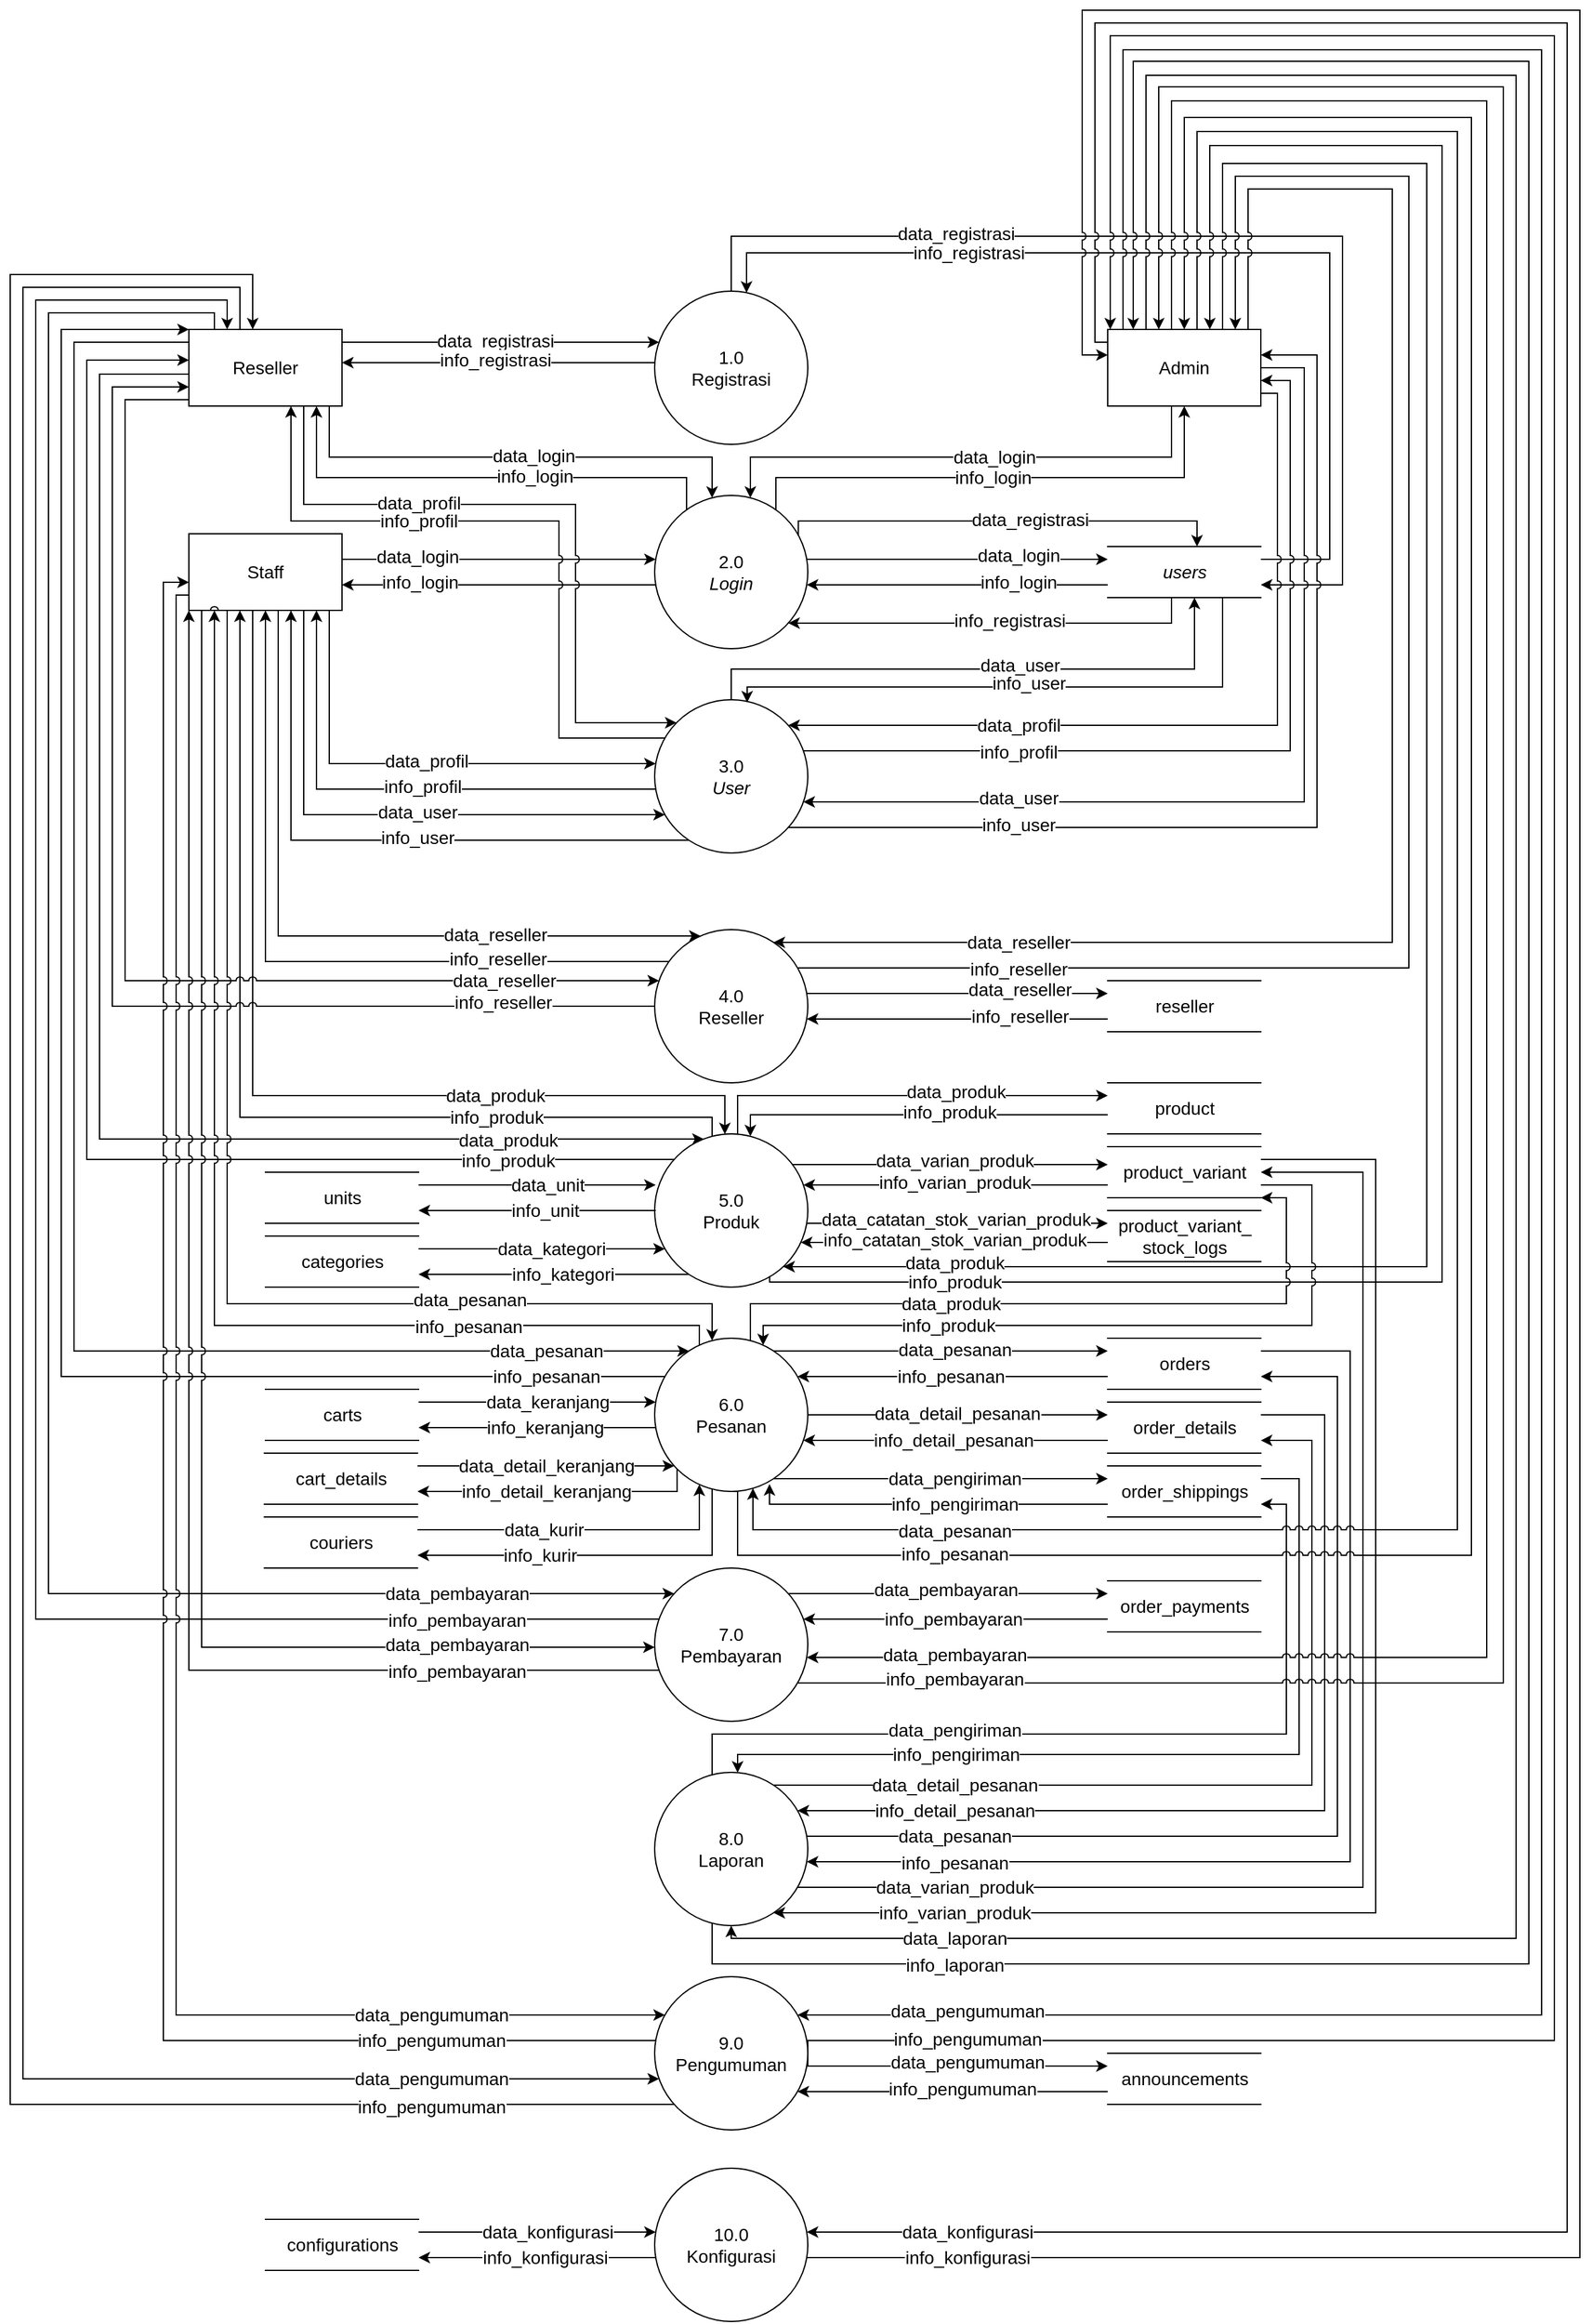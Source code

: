 <mxfile version="14.6.13" type="device"><diagram id="WroL-tEoARZ53UiOXA6d" name="Page-1"><mxGraphModel dx="1702" dy="1594" grid="1" gridSize="10" guides="1" tooltips="1" connect="1" arrows="1" fold="1" page="1" pageScale="1" pageWidth="850" pageHeight="1100" math="0" shadow="0"><root><mxCell id="0"/><mxCell id="1" parent="0"/><mxCell id="3-vUt3Z0TTYkovgI8Ojn-1" value="&lt;font face=&quot;arial mt, sans-serif&quot; style=&quot;font-size: 14px;&quot;&gt;1.0&lt;br style=&quot;font-size: 14px;&quot;&gt;Registrasi&lt;/font&gt;" style="ellipse;html=1;aspect=fixed;whiteSpace=wrap;fontSize=14;" parent="1" vertex="1"><mxGeometry x="365" y="80" width="120" height="120" as="geometry"/></mxCell><mxCell id="3-vUt3Z0TTYkovgI8Ojn-2" value="&lt;font face=&quot;arial mt, sans-serif&quot; style=&quot;font-size: 14px;&quot;&gt;2.0&lt;br style=&quot;font-size: 14px;&quot;&gt;&lt;i style=&quot;font-size: 14px;&quot;&gt;Login&lt;/i&gt;&lt;/font&gt;" style="ellipse;html=1;aspect=fixed;whiteSpace=wrap;fontSize=14;" parent="1" vertex="1"><mxGeometry x="365" y="240" width="120" height="120" as="geometry"/></mxCell><mxCell id="3-vUt3Z0TTYkovgI8Ojn-3" value="&lt;font face=&quot;arial mt, sans-serif&quot; style=&quot;font-size: 14px;&quot;&gt;3.0&lt;br style=&quot;font-size: 14px;&quot;&gt;&lt;i style=&quot;font-size: 14px;&quot;&gt;User&lt;/i&gt;&lt;/font&gt;" style="ellipse;html=1;aspect=fixed;whiteSpace=wrap;fontSize=14;" parent="1" vertex="1"><mxGeometry x="365" y="400" width="120" height="120" as="geometry"/></mxCell><mxCell id="3-vUt3Z0TTYkovgI8Ojn-4" value="&lt;font face=&quot;arial mt, sans-serif&quot; style=&quot;font-size: 14px;&quot;&gt;4.0&lt;br style=&quot;font-size: 14px;&quot;&gt;Reseller&lt;br&gt;&lt;/font&gt;" style="ellipse;html=1;aspect=fixed;whiteSpace=wrap;fontSize=14;" parent="1" vertex="1"><mxGeometry x="365" y="580" width="120" height="120" as="geometry"/></mxCell><mxCell id="3-vUt3Z0TTYkovgI8Ojn-7" value="Reseller" style="rounded=0;whiteSpace=wrap;html=1;fontSize=14;" parent="1" vertex="1"><mxGeometry y="110" width="120" height="60" as="geometry"/></mxCell><mxCell id="3-vUt3Z0TTYkovgI8Ojn-8" value="Staff" style="rounded=0;whiteSpace=wrap;html=1;fontSize=14;" parent="1" vertex="1"><mxGeometry y="270" width="120" height="60" as="geometry"/></mxCell><mxCell id="3-vUt3Z0TTYkovgI8Ojn-9" value="Admin" style="rounded=0;whiteSpace=wrap;html=1;fontSize=14;" parent="1" vertex="1"><mxGeometry x="720" y="110" width="120" height="60" as="geometry"/></mxCell><mxCell id="3-vUt3Z0TTYkovgI8Ojn-11" style="edgeStyle=orthogonalEdgeStyle;rounded=0;orthogonalLoop=1;jettySize=auto;html=1;fontSize=14;" parent="1" source="3-vUt3Z0TTYkovgI8Ojn-7" target="3-vUt3Z0TTYkovgI8Ojn-1" edge="1"><mxGeometry relative="1" as="geometry"><mxPoint x="120" y="130.04" as="sourcePoint"/><mxPoint x="319.58" y="130.0" as="targetPoint"/><Array as="points"><mxPoint x="240" y="120"/><mxPoint x="240" y="120"/></Array></mxGeometry></mxCell><mxCell id="3-vUt3Z0TTYkovgI8Ojn-12" value="data_registrasi" style="edgeLabel;html=1;align=center;verticalAlign=middle;resizable=0;points=[];fontSize=14;" parent="3-vUt3Z0TTYkovgI8Ojn-11" vertex="1" connectable="0"><mxGeometry x="-0.124" y="-1" relative="1" as="geometry"><mxPoint x="11" y="-2" as="offset"/></mxGeometry></mxCell><mxCell id="3-vUt3Z0TTYkovgI8Ojn-13" style="edgeStyle=orthogonalEdgeStyle;rounded=0;orthogonalLoop=1;jettySize=auto;html=1;fontSize=14;" parent="1" source="3-vUt3Z0TTYkovgI8Ojn-1" target="3-vUt3Z0TTYkovgI8Ojn-7" edge="1"><mxGeometry relative="1" as="geometry"><mxPoint x="320.386" y="204" as="sourcePoint"/><mxPoint x="120" y="150" as="targetPoint"/><Array as="points"><mxPoint x="241" y="136"/><mxPoint x="241" y="136"/></Array></mxGeometry></mxCell><mxCell id="3-vUt3Z0TTYkovgI8Ojn-14" value="info_registrasi" style="edgeLabel;html=1;align=center;verticalAlign=middle;resizable=0;points=[];fontSize=14;" parent="3-vUt3Z0TTYkovgI8Ojn-13" vertex="1" connectable="0"><mxGeometry x="-0.124" y="-1" relative="1" as="geometry"><mxPoint x="-18" y="-1" as="offset"/></mxGeometry></mxCell><mxCell id="3-vUt3Z0TTYkovgI8Ojn-15" style="edgeStyle=orthogonalEdgeStyle;rounded=0;orthogonalLoop=1;jettySize=auto;html=1;fontSize=14;" parent="1" source="3-vUt3Z0TTYkovgI8Ojn-7" target="3-vUt3Z0TTYkovgI8Ojn-2" edge="1"><mxGeometry relative="1" as="geometry"><mxPoint x="120" y="175" as="sourcePoint"/><mxPoint x="321.922" y="175" as="targetPoint"/><Array as="points"><mxPoint x="110" y="210"/><mxPoint x="410" y="210"/></Array></mxGeometry></mxCell><mxCell id="3-vUt3Z0TTYkovgI8Ojn-16" value="data_login" style="edgeLabel;html=1;align=center;verticalAlign=middle;resizable=0;points=[];fontSize=14;" parent="3-vUt3Z0TTYkovgI8Ojn-15" vertex="1" connectable="0"><mxGeometry x="-0.124" y="-1" relative="1" as="geometry"><mxPoint x="37" y="-2" as="offset"/></mxGeometry></mxCell><mxCell id="3-vUt3Z0TTYkovgI8Ojn-17" style="edgeStyle=orthogonalEdgeStyle;rounded=0;orthogonalLoop=1;jettySize=auto;html=1;fontSize=14;" parent="1" source="3-vUt3Z0TTYkovgI8Ojn-2" target="3-vUt3Z0TTYkovgI8Ojn-7" edge="1"><mxGeometry relative="1" as="geometry"><mxPoint x="323.02" y="220" as="sourcePoint"/><mxPoint x="100" y="210" as="targetPoint"/><Array as="points"><mxPoint x="390" y="226"/><mxPoint x="100" y="226"/></Array></mxGeometry></mxCell><mxCell id="3-vUt3Z0TTYkovgI8Ojn-18" value="info_login" style="edgeLabel;html=1;align=center;verticalAlign=middle;resizable=0;points=[];fontSize=14;" parent="3-vUt3Z0TTYkovgI8Ojn-17" vertex="1" connectable="0"><mxGeometry x="-0.124" y="-1" relative="1" as="geometry"><mxPoint x="18" as="offset"/></mxGeometry></mxCell><mxCell id="3-vUt3Z0TTYkovgI8Ojn-24" style="edgeStyle=orthogonalEdgeStyle;rounded=0;orthogonalLoop=1;jettySize=auto;html=1;fontSize=14;" parent="1" source="3-vUt3Z0TTYkovgI8Ojn-8" target="3-vUt3Z0TTYkovgI8Ojn-2" edge="1"><mxGeometry relative="1" as="geometry"><mxPoint x="120" y="310" as="sourcePoint"/><mxPoint x="368.431" y="310" as="targetPoint"/><Array as="points"><mxPoint x="250" y="290"/><mxPoint x="250" y="290"/></Array></mxGeometry></mxCell><mxCell id="3-vUt3Z0TTYkovgI8Ojn-25" value="data_login" style="edgeLabel;html=1;align=center;verticalAlign=middle;resizable=0;points=[];fontSize=14;" parent="3-vUt3Z0TTYkovgI8Ojn-24" vertex="1" connectable="0"><mxGeometry x="-0.124" y="-1" relative="1" as="geometry"><mxPoint x="-49" y="-3" as="offset"/></mxGeometry></mxCell><mxCell id="3-vUt3Z0TTYkovgI8Ojn-26" style="edgeStyle=orthogonalEdgeStyle;rounded=0;orthogonalLoop=1;jettySize=auto;html=1;fontSize=14;" parent="1" source="3-vUt3Z0TTYkovgI8Ojn-2" target="3-vUt3Z0TTYkovgI8Ojn-8" edge="1"><mxGeometry relative="1" as="geometry"><mxPoint x="365.133" y="326" as="sourcePoint"/><mxPoint x="120" y="326" as="targetPoint"/><Array as="points"><mxPoint x="244" y="310"/><mxPoint x="244" y="310"/></Array></mxGeometry></mxCell><mxCell id="3-vUt3Z0TTYkovgI8Ojn-27" value="info_login" style="edgeLabel;html=1;align=center;verticalAlign=middle;resizable=0;points=[];fontSize=14;" parent="3-vUt3Z0TTYkovgI8Ojn-26" vertex="1" connectable="0"><mxGeometry x="-0.124" y="-1" relative="1" as="geometry"><mxPoint x="-78" y="-1" as="offset"/></mxGeometry></mxCell><mxCell id="3-vUt3Z0TTYkovgI8Ojn-28" style="edgeStyle=orthogonalEdgeStyle;rounded=0;orthogonalLoop=1;jettySize=auto;html=1;fontSize=14;" parent="1" source="3-vUt3Z0TTYkovgI8Ojn-9" target="3-vUt3Z0TTYkovgI8Ojn-2" edge="1"><mxGeometry relative="1" as="geometry"><mxPoint x="190" y="170" as="sourcePoint"/><mxPoint x="462.574" y="257.574" as="targetPoint"/><Array as="points"><mxPoint x="770" y="210"/><mxPoint x="440" y="210"/></Array></mxGeometry></mxCell><mxCell id="3-vUt3Z0TTYkovgI8Ojn-38" value="data_login" style="edgeLabel;html=1;align=center;verticalAlign=middle;resizable=0;points=[];fontSize=14;" parent="3-vUt3Z0TTYkovgI8Ojn-28" vertex="1" connectable="0"><mxGeometry x="-0.329" relative="1" as="geometry"><mxPoint x="-44" as="offset"/></mxGeometry></mxCell><mxCell id="3-vUt3Z0TTYkovgI8Ojn-30" style="edgeStyle=orthogonalEdgeStyle;rounded=0;orthogonalLoop=1;jettySize=auto;html=1;fontSize=14;" parent="1" source="3-vUt3Z0TTYkovgI8Ojn-2" target="3-vUt3Z0TTYkovgI8Ojn-9" edge="1"><mxGeometry relative="1" as="geometry"><mxPoint x="480" y="300" as="sourcePoint"/><mxPoint x="110" y="180" as="targetPoint"/><Array as="points"><mxPoint x="460" y="226"/><mxPoint x="780" y="226"/></Array></mxGeometry></mxCell><mxCell id="3-vUt3Z0TTYkovgI8Ojn-37" value="info_login" style="edgeLabel;html=1;align=center;verticalAlign=middle;resizable=0;points=[];fontSize=14;" parent="3-vUt3Z0TTYkovgI8Ojn-30" vertex="1" connectable="0"><mxGeometry x="0.368" relative="1" as="geometry"><mxPoint x="-79" as="offset"/></mxGeometry></mxCell><mxCell id="3-vUt3Z0TTYkovgI8Ojn-32" value="&lt;i style=&quot;font-size: 14px;&quot;&gt;users&lt;/i&gt;" style="html=1;dashed=0;whitespace=wrap;shape=partialRectangle;right=0;left=0;fontSize=14;" parent="1" vertex="1"><mxGeometry x="720" y="280" width="120" height="40" as="geometry"/></mxCell><mxCell id="3-vUt3Z0TTYkovgI8Ojn-33" style="edgeStyle=orthogonalEdgeStyle;rounded=0;orthogonalLoop=1;jettySize=auto;html=1;fontSize=14;" parent="1" source="3-vUt3Z0TTYkovgI8Ojn-32" target="3-vUt3Z0TTYkovgI8Ojn-2" edge="1"><mxGeometry relative="1" as="geometry"><mxPoint x="720.003" y="307" as="sourcePoint"/><mxPoint x="470.42" y="307" as="targetPoint"/><Array as="points"><mxPoint x="540" y="310"/><mxPoint x="540" y="310"/></Array></mxGeometry></mxCell><mxCell id="3-vUt3Z0TTYkovgI8Ojn-34" value="info_login" style="edgeLabel;html=1;align=center;verticalAlign=middle;resizable=0;points=[];fontSize=14;" parent="3-vUt3Z0TTYkovgI8Ojn-33" vertex="1" connectable="0"><mxGeometry x="-0.124" y="-1" relative="1" as="geometry"><mxPoint x="33" y="-1" as="offset"/></mxGeometry></mxCell><mxCell id="3-vUt3Z0TTYkovgI8Ojn-35" style="edgeStyle=orthogonalEdgeStyle;rounded=0;orthogonalLoop=1;jettySize=auto;html=1;fontSize=14;" parent="1" source="3-vUt3Z0TTYkovgI8Ojn-2" target="3-vUt3Z0TTYkovgI8Ojn-32" edge="1"><mxGeometry relative="1" as="geometry"><mxPoint x="470.42" y="292" as="sourcePoint"/><mxPoint x="715.956" y="292" as="targetPoint"/><Array as="points"><mxPoint x="600" y="290"/><mxPoint x="600" y="290"/></Array></mxGeometry></mxCell><mxCell id="3-vUt3Z0TTYkovgI8Ojn-36" value="data_login" style="edgeLabel;html=1;align=center;verticalAlign=middle;resizable=0;points=[];fontSize=14;" parent="3-vUt3Z0TTYkovgI8Ojn-35" vertex="1" connectable="0"><mxGeometry x="-0.124" y="-1" relative="1" as="geometry"><mxPoint x="62" y="-4" as="offset"/></mxGeometry></mxCell><mxCell id="3-vUt3Z0TTYkovgI8Ojn-41" style="edgeStyle=orthogonalEdgeStyle;rounded=0;orthogonalLoop=1;jettySize=auto;html=1;exitX=0.938;exitY=0.262;exitDx=0;exitDy=0;exitPerimeter=0;fontSize=14;" parent="1" source="3-vUt3Z0TTYkovgI8Ojn-2" target="3-vUt3Z0TTYkovgI8Ojn-32" edge="1"><mxGeometry relative="1" as="geometry"><mxPoint x="550" y="349.996" as="sourcePoint"/><mxPoint x="798.444" y="349.996" as="targetPoint"/><Array as="points"><mxPoint x="478" y="260"/><mxPoint x="790" y="260"/></Array></mxGeometry></mxCell><mxCell id="3-vUt3Z0TTYkovgI8Ojn-42" value="data_registrasi" style="edgeLabel;html=1;align=center;verticalAlign=middle;resizable=0;points=[];fontSize=14;" parent="3-vUt3Z0TTYkovgI8Ojn-41" vertex="1" connectable="0"><mxGeometry x="-0.124" y="-1" relative="1" as="geometry"><mxPoint x="42" y="-2" as="offset"/></mxGeometry></mxCell><mxCell id="3-vUt3Z0TTYkovgI8Ojn-45" style="edgeStyle=orthogonalEdgeStyle;rounded=0;orthogonalLoop=1;jettySize=auto;html=1;fontSize=14;" parent="1" source="3-vUt3Z0TTYkovgI8Ojn-32" target="3-vUt3Z0TTYkovgI8Ojn-1" edge="1"><mxGeometry relative="1" as="geometry"><mxPoint x="698.411" y="130.059" as="sourcePoint"/><mxPoint x="450" y="130.059" as="targetPoint"/><Array as="points"><mxPoint x="894" y="290"/><mxPoint x="894" y="50"/><mxPoint x="437" y="50"/></Array></mxGeometry></mxCell><mxCell id="3-vUt3Z0TTYkovgI8Ojn-46" value="info_registrasi" style="edgeLabel;html=1;align=center;verticalAlign=middle;resizable=0;points=[];fontSize=14;" parent="3-vUt3Z0TTYkovgI8Ojn-45" vertex="1" connectable="0"><mxGeometry x="-0.124" y="-1" relative="1" as="geometry"><mxPoint x="-235" y="1" as="offset"/></mxGeometry></mxCell><mxCell id="3-vUt3Z0TTYkovgI8Ojn-47" style="edgeStyle=orthogonalEdgeStyle;rounded=0;orthogonalLoop=1;jettySize=auto;html=1;exitX=0.5;exitY=0;exitDx=0;exitDy=0;entryX=1;entryY=0.75;entryDx=0;entryDy=0;fontSize=14;" parent="1" source="3-vUt3Z0TTYkovgI8Ojn-1" target="3-vUt3Z0TTYkovgI8Ojn-32" edge="1"><mxGeometry relative="1" as="geometry"><mxPoint x="446.88" y="90.12" as="sourcePoint"/><mxPoint x="850" y="300" as="targetPoint"/><Array as="points"><mxPoint x="425" y="37"/><mxPoint x="904" y="37"/><mxPoint x="904" y="310"/></Array></mxGeometry></mxCell><mxCell id="3-vUt3Z0TTYkovgI8Ojn-48" value="data_registrasi" style="edgeLabel;html=1;align=center;verticalAlign=middle;resizable=0;points=[];fontSize=14;" parent="3-vUt3Z0TTYkovgI8Ojn-47" vertex="1" connectable="0"><mxGeometry x="-0.124" y="-1" relative="1" as="geometry"><mxPoint x="-157" y="-3" as="offset"/></mxGeometry></mxCell><mxCell id="3-vUt3Z0TTYkovgI8Ojn-71" style="edgeStyle=orthogonalEdgeStyle;rounded=0;orthogonalLoop=1;jettySize=auto;html=1;jumpStyle=arc;fontSize=14;" parent="1" source="3-vUt3Z0TTYkovgI8Ojn-3" target="3-vUt3Z0TTYkovgI8Ojn-7" edge="1"><mxGeometry relative="1" as="geometry"><mxPoint x="353.04" y="269.04" as="sourcePoint"/><mxPoint x="80" y="170" as="targetPoint"/><Array as="points"><mxPoint x="290" y="430"/><mxPoint x="290" y="260"/><mxPoint x="80" y="260"/></Array></mxGeometry></mxCell><mxCell id="3-vUt3Z0TTYkovgI8Ojn-72" value="info_profil" style="edgeLabel;html=1;align=center;verticalAlign=middle;resizable=0;points=[];fontSize=14;" parent="3-vUt3Z0TTYkovgI8Ojn-71" vertex="1" connectable="0"><mxGeometry x="-0.124" y="-1" relative="1" as="geometry"><mxPoint x="-111" y="-11" as="offset"/></mxGeometry></mxCell><mxCell id="3-vUt3Z0TTYkovgI8Ojn-73" style="edgeStyle=orthogonalEdgeStyle;rounded=0;orthogonalLoop=1;jettySize=auto;html=1;jumpStyle=arc;fontSize=14;" parent="1" source="3-vUt3Z0TTYkovgI8Ojn-7" target="3-vUt3Z0TTYkovgI8Ojn-3" edge="1"><mxGeometry relative="1" as="geometry"><mxPoint x="90" y="170" as="sourcePoint"/><mxPoint x="362.574" y="257.574" as="targetPoint"/><Array as="points"><mxPoint x="90" y="247"/><mxPoint x="303" y="247"/><mxPoint x="303" y="418"/></Array></mxGeometry></mxCell><mxCell id="3-vUt3Z0TTYkovgI8Ojn-74" value="data_profil" style="edgeLabel;html=1;align=center;verticalAlign=middle;resizable=0;points=[];fontSize=14;" parent="3-vUt3Z0TTYkovgI8Ojn-73" vertex="1" connectable="0"><mxGeometry x="-0.124" y="-1" relative="1" as="geometry"><mxPoint x="-70" y="-2" as="offset"/></mxGeometry></mxCell><mxCell id="3-vUt3Z0TTYkovgI8Ojn-77" value="&lt;font face=&quot;arial mt, sans-serif&quot; style=&quot;font-size: 14px;&quot;&gt;5.0&lt;br style=&quot;font-size: 14px;&quot;&gt;Produk&lt;br&gt;&lt;/font&gt;" style="ellipse;html=1;aspect=fixed;whiteSpace=wrap;fontSize=14;" parent="1" vertex="1"><mxGeometry x="365" y="740" width="120" height="120" as="geometry"/></mxCell><mxCell id="3-vUt3Z0TTYkovgI8Ojn-78" value="&lt;font face=&quot;arial mt, sans-serif&quot; style=&quot;font-size: 14px;&quot;&gt;6.0&lt;br style=&quot;font-size: 14px;&quot;&gt;Pesanan&lt;br&gt;&lt;/font&gt;" style="ellipse;html=1;aspect=fixed;whiteSpace=wrap;fontSize=14;" parent="1" vertex="1"><mxGeometry x="365" y="900" width="120" height="120" as="geometry"/></mxCell><mxCell id="3-vUt3Z0TTYkovgI8Ojn-79" style="edgeStyle=orthogonalEdgeStyle;rounded=0;orthogonalLoop=1;jettySize=auto;html=1;fontSize=14;" parent="1" source="3-vUt3Z0TTYkovgI8Ojn-4" target="3-vUt3Z0TTYkovgI8Ojn-8" edge="1"><mxGeometry relative="1" as="geometry"><mxPoint x="345.0" y="460" as="sourcePoint"/><mxPoint x="80" y="330" as="targetPoint"/><Array as="points"><mxPoint x="60" y="605"/></Array></mxGeometry></mxCell><mxCell id="3-vUt3Z0TTYkovgI8Ojn-80" value="info_reseller" style="edgeLabel;html=1;align=center;verticalAlign=middle;resizable=0;points=[];fontSize=14;" parent="3-vUt3Z0TTYkovgI8Ojn-79" vertex="1" connectable="0"><mxGeometry x="-0.124" y="-1" relative="1" as="geometry"><mxPoint x="124" y="-1" as="offset"/></mxGeometry></mxCell><mxCell id="3-vUt3Z0TTYkovgI8Ojn-81" style="edgeStyle=orthogonalEdgeStyle;rounded=0;orthogonalLoop=1;jettySize=auto;html=1;fontSize=14;" parent="1" source="3-vUt3Z0TTYkovgI8Ojn-8" target="3-vUt3Z0TTYkovgI8Ojn-4" edge="1"><mxGeometry relative="1" as="geometry"><mxPoint x="90" y="330" as="sourcePoint"/><mxPoint x="347.173" y="444" as="targetPoint"/><Array as="points"><mxPoint x="70" y="585"/></Array></mxGeometry></mxCell><mxCell id="3-vUt3Z0TTYkovgI8Ojn-82" value="data_reseller" style="edgeLabel;html=1;align=center;verticalAlign=middle;resizable=0;points=[];fontSize=14;" parent="3-vUt3Z0TTYkovgI8Ojn-81" vertex="1" connectable="0"><mxGeometry x="-0.124" y="-1" relative="1" as="geometry"><mxPoint x="168" y="-2" as="offset"/></mxGeometry></mxCell><mxCell id="3-vUt3Z0TTYkovgI8Ojn-83" style="edgeStyle=orthogonalEdgeStyle;rounded=0;orthogonalLoop=1;jettySize=auto;html=1;fontSize=14;" parent="1" source="3-vUt3Z0TTYkovgI8Ojn-77" target="3-vUt3Z0TTYkovgI8Ojn-8" edge="1"><mxGeometry relative="1" as="geometry"><mxPoint x="348.411" y="600.059" as="sourcePoint"/><mxPoint x="60" y="330" as="targetPoint"/><Array as="points"><mxPoint x="410" y="727"/><mxPoint x="40" y="727"/></Array></mxGeometry></mxCell><mxCell id="3-vUt3Z0TTYkovgI8Ojn-84" value="info_produk" style="edgeLabel;html=1;align=center;verticalAlign=middle;resizable=0;points=[];fontSize=14;" parent="3-vUt3Z0TTYkovgI8Ojn-83" vertex="1" connectable="0"><mxGeometry x="-0.124" y="-1" relative="1" as="geometry"><mxPoint x="158" y="1" as="offset"/></mxGeometry></mxCell><mxCell id="3-vUt3Z0TTYkovgI8Ojn-85" style="edgeStyle=orthogonalEdgeStyle;rounded=0;orthogonalLoop=1;jettySize=auto;html=1;fontSize=14;" parent="1" source="3-vUt3Z0TTYkovgI8Ojn-8" target="3-vUt3Z0TTYkovgI8Ojn-77" edge="1"><mxGeometry relative="1" as="geometry"><mxPoint x="70" y="330" as="sourcePoint"/><mxPoint x="356.266" y="585" as="targetPoint"/><Array as="points"><mxPoint x="50" y="710"/><mxPoint x="420" y="710"/></Array></mxGeometry></mxCell><mxCell id="3-vUt3Z0TTYkovgI8Ojn-86" value="data_produk" style="edgeLabel;html=1;align=center;verticalAlign=middle;resizable=0;points=[];fontSize=14;" parent="3-vUt3Z0TTYkovgI8Ojn-85" vertex="1" connectable="0"><mxGeometry x="-0.124" y="-1" relative="1" as="geometry"><mxPoint x="191" y="38" as="offset"/></mxGeometry></mxCell><mxCell id="3-vUt3Z0TTYkovgI8Ojn-87" style="edgeStyle=orthogonalEdgeStyle;rounded=0;orthogonalLoop=1;jettySize=auto;html=1;entryX=0;entryY=0.75;entryDx=0;entryDy=0;jumpStyle=arc;fontSize=14;" parent="1" source="3-vUt3Z0TTYkovgI8Ojn-4" target="3-vUt3Z0TTYkovgI8Ojn-7" edge="1"><mxGeometry relative="1" as="geometry"><mxPoint x="228.411" y="630.059" as="sourcePoint"/><mxPoint x="-60" y="360" as="targetPoint"/><Array as="points"><mxPoint x="-60" y="640"/><mxPoint x="-60" y="155"/></Array></mxGeometry></mxCell><mxCell id="3-vUt3Z0TTYkovgI8Ojn-88" value="&lt;meta charset=&quot;utf-8&quot; style=&quot;font-size: 14px;&quot;&gt;&lt;span style=&quot;color: rgb(0, 0, 0); font-family: helvetica; font-size: 14px; font-style: normal; font-weight: 400; letter-spacing: normal; text-align: center; text-indent: 0px; text-transform: none; word-spacing: 0px; background-color: rgb(255, 255, 255); display: inline; float: none;&quot;&gt;info_reseller&lt;/span&gt;" style="edgeLabel;html=1;align=center;verticalAlign=middle;resizable=0;points=[];fontSize=14;" parent="3-vUt3Z0TTYkovgI8Ojn-87" vertex="1" connectable="0"><mxGeometry x="-0.124" y="-1" relative="1" as="geometry"><mxPoint x="305" y="-3" as="offset"/></mxGeometry></mxCell><mxCell id="3-vUt3Z0TTYkovgI8Ojn-89" style="edgeStyle=orthogonalEdgeStyle;rounded=0;orthogonalLoop=1;jettySize=auto;html=1;jumpStyle=arc;fontSize=14;" parent="1" source="3-vUt3Z0TTYkovgI8Ojn-7" target="3-vUt3Z0TTYkovgI8Ojn-4" edge="1"><mxGeometry relative="1" as="geometry"><mxPoint x="-50" y="360" as="sourcePoint"/><mxPoint x="236.266" y="615" as="targetPoint"/><Array as="points"><mxPoint x="-50" y="165"/><mxPoint x="-50" y="620"/></Array></mxGeometry></mxCell><mxCell id="3-vUt3Z0TTYkovgI8Ojn-90" value="data_reseller" style="edgeLabel;html=1;align=center;verticalAlign=middle;resizable=0;points=[];fontSize=14;" parent="3-vUt3Z0TTYkovgI8Ojn-89" vertex="1" connectable="0"><mxGeometry x="-0.124" y="-1" relative="1" as="geometry"><mxPoint x="298" y="100" as="offset"/></mxGeometry></mxCell><mxCell id="3-vUt3Z0TTYkovgI8Ojn-91" style="edgeStyle=orthogonalEdgeStyle;rounded=0;orthogonalLoop=1;jettySize=auto;html=1;fontSize=14;" parent="1" source="3-vUt3Z0TTYkovgI8Ojn-7" target="3-vUt3Z0TTYkovgI8Ojn-77" edge="1"><mxGeometry relative="1" as="geometry"><mxPoint x="-70" y="360" as="sourcePoint"/><mxPoint x="242.574" y="767.574" as="targetPoint"/><Array as="points"><mxPoint x="-70" y="145"/><mxPoint x="-70" y="744"/></Array></mxGeometry></mxCell><mxCell id="3-vUt3Z0TTYkovgI8Ojn-92" value="data_produk" style="edgeLabel;html=1;align=center;verticalAlign=middle;resizable=0;points=[];fontSize=14;" parent="3-vUt3Z0TTYkovgI8Ojn-91" vertex="1" connectable="0"><mxGeometry x="-0.124" y="-1" relative="1" as="geometry"><mxPoint x="321" y="169" as="offset"/></mxGeometry></mxCell><mxCell id="3-vUt3Z0TTYkovgI8Ojn-93" style="edgeStyle=orthogonalEdgeStyle;rounded=0;orthogonalLoop=1;jettySize=auto;html=1;fontSize=14;" parent="1" source="3-vUt3Z0TTYkovgI8Ojn-77" target="3-vUt3Z0TTYkovgI8Ojn-7" edge="1"><mxGeometry relative="1" as="geometry"><mxPoint x="231.418" y="783.0" as="sourcePoint"/><mxPoint x="-80" y="360" as="targetPoint"/><Array as="points"><mxPoint x="-80" y="760"/><mxPoint x="-80" y="134"/></Array></mxGeometry></mxCell><mxCell id="3-vUt3Z0TTYkovgI8Ojn-94" value="info_produk" style="edgeLabel;html=1;align=center;verticalAlign=middle;resizable=0;points=[];fontSize=14;" parent="3-vUt3Z0TTYkovgI8Ojn-93" vertex="1" connectable="0"><mxGeometry x="-0.124" y="-1" relative="1" as="geometry"><mxPoint x="329" y="51" as="offset"/></mxGeometry></mxCell><mxCell id="3-vUt3Z0TTYkovgI8Ojn-95" style="edgeStyle=orthogonalEdgeStyle;rounded=0;orthogonalLoop=1;jettySize=auto;html=1;jumpStyle=arc;fontSize=14;" parent="1" source="3-vUt3Z0TTYkovgI8Ojn-8" target="3-vUt3Z0TTYkovgI8Ojn-78" edge="1"><mxGeometry relative="1" as="geometry"><mxPoint x="50" y="330" as="sourcePoint"/><mxPoint x="362.574" y="737.574" as="targetPoint"/><Array as="points"><mxPoint x="30" y="873"/><mxPoint x="410" y="873"/></Array></mxGeometry></mxCell><mxCell id="3-vUt3Z0TTYkovgI8Ojn-96" value="data_pesanan" style="edgeLabel;html=1;align=center;verticalAlign=middle;resizable=0;points=[];fontSize=14;" parent="3-vUt3Z0TTYkovgI8Ojn-95" vertex="1" connectable="0"><mxGeometry x="-0.124" y="-1" relative="1" as="geometry"><mxPoint x="191" y="123" as="offset"/></mxGeometry></mxCell><mxCell id="3-vUt3Z0TTYkovgI8Ojn-97" style="edgeStyle=orthogonalEdgeStyle;rounded=0;orthogonalLoop=1;jettySize=auto;html=1;jumpStyle=arc;fontSize=14;" parent="1" source="3-vUt3Z0TTYkovgI8Ojn-78" target="3-vUt3Z0TTYkovgI8Ojn-8" edge="1"><mxGeometry relative="1" as="geometry"><mxPoint x="351.418" y="753.0" as="sourcePoint"/><mxPoint x="40" y="330" as="targetPoint"/><Array as="points"><mxPoint x="400" y="890"/><mxPoint x="20" y="890"/></Array></mxGeometry></mxCell><mxCell id="3-vUt3Z0TTYkovgI8Ojn-98" value="info_pesanan" style="edgeLabel;html=1;align=center;verticalAlign=middle;resizable=0;points=[];fontSize=14;" parent="3-vUt3Z0TTYkovgI8Ojn-97" vertex="1" connectable="0"><mxGeometry x="-0.124" y="-1" relative="1" as="geometry"><mxPoint x="198" y="24" as="offset"/></mxGeometry></mxCell><mxCell id="3-vUt3Z0TTYkovgI8Ojn-103" style="edgeStyle=orthogonalEdgeStyle;rounded=0;orthogonalLoop=1;jettySize=auto;html=1;fontSize=14;" parent="1" source="3-vUt3Z0TTYkovgI8Ojn-78" target="3-vUt3Z0TTYkovgI8Ojn-7" edge="1"><mxGeometry relative="1" as="geometry"><mxPoint x="367.075" y="942.0" as="sourcePoint"/><mxPoint x="2" y="284" as="targetPoint"/><Array as="points"><mxPoint x="-100" y="930"/><mxPoint x="-100" y="110"/></Array></mxGeometry></mxCell><mxCell id="3-vUt3Z0TTYkovgI8Ojn-104" value="info_pesanan" style="edgeLabel;html=1;align=center;verticalAlign=middle;resizable=0;points=[];fontSize=14;" parent="3-vUt3Z0TTYkovgI8Ojn-103" vertex="1" connectable="0"><mxGeometry x="-0.124" y="-1" relative="1" as="geometry"><mxPoint x="379" y="137" as="offset"/></mxGeometry></mxCell><mxCell id="3-vUt3Z0TTYkovgI8Ojn-105" style="edgeStyle=orthogonalEdgeStyle;rounded=0;orthogonalLoop=1;jettySize=auto;html=1;fontSize=14;" parent="1" source="3-vUt3Z0TTYkovgI8Ojn-7" target="3-vUt3Z0TTYkovgI8Ojn-78" edge="1"><mxGeometry relative="1" as="geometry"><mxPoint x="2" y="294" as="sourcePoint"/><mxPoint x="368.224" y="926.941" as="targetPoint"/><Array as="points"><mxPoint x="-90" y="120"/><mxPoint x="-90" y="910"/></Array></mxGeometry></mxCell><mxCell id="3-vUt3Z0TTYkovgI8Ojn-106" value="data_pesanan" style="edgeLabel;html=1;align=center;verticalAlign=middle;resizable=0;points=[];fontSize=14;" parent="3-vUt3Z0TTYkovgI8Ojn-105" vertex="1" connectable="0"><mxGeometry x="-0.124" y="-1" relative="1" as="geometry"><mxPoint x="371" y="283" as="offset"/></mxGeometry></mxCell><mxCell id="3-vUt3Z0TTYkovgI8Ojn-107" value="reseller" style="html=1;dashed=0;whitespace=wrap;shape=partialRectangle;right=0;left=0;fontSize=14;" parent="1" vertex="1"><mxGeometry x="720" y="620" width="120" height="40" as="geometry"/></mxCell><mxCell id="3-vUt3Z0TTYkovgI8Ojn-108" value="product" style="html=1;dashed=0;whitespace=wrap;shape=partialRectangle;right=0;left=0;fontSize=14;" parent="1" vertex="1"><mxGeometry x="720" y="700" width="120" height="40" as="geometry"/></mxCell><mxCell id="3-vUt3Z0TTYkovgI8Ojn-110" value="orders" style="html=1;dashed=0;whitespace=wrap;shape=partialRectangle;right=0;left=0;fontSize=14;" parent="1" vertex="1"><mxGeometry x="720" y="900" width="120" height="40" as="geometry"/></mxCell><mxCell id="3-vUt3Z0TTYkovgI8Ojn-111" style="edgeStyle=orthogonalEdgeStyle;rounded=0;orthogonalLoop=1;jettySize=auto;html=1;fontSize=14;" parent="1" source="3-vUt3Z0TTYkovgI8Ojn-4" target="3-vUt3Z0TTYkovgI8Ojn-107" edge="1"><mxGeometry relative="1" as="geometry"><mxPoint x="484.863" y="630.001" as="sourcePoint"/><mxPoint x="720" y="630.001" as="targetPoint"/><Array as="points"><mxPoint x="600" y="630"/><mxPoint x="600" y="630"/></Array></mxGeometry></mxCell><mxCell id="3-vUt3Z0TTYkovgI8Ojn-112" value="data_reseller" style="edgeLabel;html=1;align=center;verticalAlign=middle;resizable=0;points=[];fontSize=14;" parent="3-vUt3Z0TTYkovgI8Ojn-111" vertex="1" connectable="0"><mxGeometry x="-0.124" y="-1" relative="1" as="geometry"><mxPoint x="63" y="-4" as="offset"/></mxGeometry></mxCell><mxCell id="3-vUt3Z0TTYkovgI8Ojn-113" style="edgeStyle=orthogonalEdgeStyle;rounded=0;orthogonalLoop=1;jettySize=auto;html=1;fontSize=14;" parent="1" source="3-vUt3Z0TTYkovgI8Ojn-107" target="3-vUt3Z0TTYkovgI8Ojn-4" edge="1"><mxGeometry relative="1" as="geometry"><mxPoint x="720" y="644.119" as="sourcePoint"/><mxPoint x="484.151" y="644.119" as="targetPoint"/><Array as="points"><mxPoint x="600" y="650"/><mxPoint x="600" y="650"/></Array></mxGeometry></mxCell><mxCell id="3-vUt3Z0TTYkovgI8Ojn-114" value="&lt;meta charset=&quot;utf-8&quot; style=&quot;font-size: 14px;&quot;&gt;&lt;span style=&quot;color: rgb(0, 0, 0); font-family: helvetica; font-size: 14px; font-style: normal; font-weight: 400; letter-spacing: normal; text-align: center; text-indent: 0px; text-transform: none; word-spacing: 0px; background-color: rgb(255, 255, 255); display: inline; float: none;&quot;&gt;info_reseller&lt;/span&gt;" style="edgeLabel;html=1;align=center;verticalAlign=middle;resizable=0;points=[];fontSize=14;" parent="3-vUt3Z0TTYkovgI8Ojn-113" vertex="1" connectable="0"><mxGeometry x="-0.124" y="-1" relative="1" as="geometry"><mxPoint x="34" y="-1" as="offset"/></mxGeometry></mxCell><mxCell id="3-vUt3Z0TTYkovgI8Ojn-115" style="edgeStyle=orthogonalEdgeStyle;rounded=0;orthogonalLoop=1;jettySize=auto;html=1;fontSize=14;" parent="1" source="3-vUt3Z0TTYkovgI8Ojn-77" target="3-vUt3Z0TTYkovgI8Ojn-108" edge="1"><mxGeometry relative="1" as="geometry"><mxPoint x="484.161" y="710" as="sourcePoint"/><mxPoint x="720.85" y="709.409" as="targetPoint"/><Array as="points"><mxPoint x="430" y="710"/></Array></mxGeometry></mxCell><mxCell id="3-vUt3Z0TTYkovgI8Ojn-116" value="data_produk" style="edgeLabel;html=1;align=center;verticalAlign=middle;resizable=0;points=[];fontSize=14;" parent="3-vUt3Z0TTYkovgI8Ojn-115" vertex="1" connectable="0"><mxGeometry x="-0.124" y="-1" relative="1" as="geometry"><mxPoint x="60" y="-4" as="offset"/></mxGeometry></mxCell><mxCell id="3-vUt3Z0TTYkovgI8Ojn-117" style="edgeStyle=orthogonalEdgeStyle;rounded=0;orthogonalLoop=1;jettySize=auto;html=1;fontSize=14;" parent="1" source="3-vUt3Z0TTYkovgI8Ojn-108" target="3-vUt3Z0TTYkovgI8Ojn-77" edge="1"><mxGeometry relative="1" as="geometry"><mxPoint x="720.85" y="729.409" as="sourcePoint"/><mxPoint x="484.161" y="730" as="targetPoint"/><Array as="points"><mxPoint x="440" y="725"/></Array></mxGeometry></mxCell><mxCell id="3-vUt3Z0TTYkovgI8Ojn-118" value="info_produk" style="edgeLabel;html=1;align=center;verticalAlign=middle;resizable=0;points=[];fontSize=14;" parent="3-vUt3Z0TTYkovgI8Ojn-117" vertex="1" connectable="0"><mxGeometry x="-0.124" y="-1" relative="1" as="geometry"><mxPoint x="6" y="-1" as="offset"/></mxGeometry></mxCell><mxCell id="3-vUt3Z0TTYkovgI8Ojn-123" style="edgeStyle=orthogonalEdgeStyle;rounded=0;orthogonalLoop=1;jettySize=auto;html=1;fontSize=14;" parent="1" source="3-vUt3Z0TTYkovgI8Ojn-110" target="3-vUt3Z0TTYkovgI8Ojn-78" edge="1"><mxGeometry relative="1" as="geometry"><mxPoint x="720" y="920.41" as="sourcePoint"/><mxPoint x="485" y="920" as="targetPoint"/><Array as="points"><mxPoint x="600" y="930"/><mxPoint x="600" y="930"/></Array></mxGeometry></mxCell><mxCell id="3-vUt3Z0TTYkovgI8Ojn-124" value="info_pesanan" style="edgeLabel;html=1;align=center;verticalAlign=middle;resizable=0;points=[];fontSize=14;" parent="3-vUt3Z0TTYkovgI8Ojn-123" vertex="1" connectable="0"><mxGeometry x="-0.124" y="-1" relative="1" as="geometry"><mxPoint x="-16.44" y="0.59" as="offset"/></mxGeometry></mxCell><mxCell id="3-vUt3Z0TTYkovgI8Ojn-125" style="edgeStyle=orthogonalEdgeStyle;rounded=0;orthogonalLoop=1;jettySize=auto;html=1;fontSize=14;" parent="1" source="3-vUt3Z0TTYkovgI8Ojn-78" target="3-vUt3Z0TTYkovgI8Ojn-110" edge="1"><mxGeometry relative="1" as="geometry"><mxPoint x="481.205" y="899" as="sourcePoint"/><mxPoint x="720" y="899.41" as="targetPoint"/><Array as="points"><mxPoint x="540" y="910"/><mxPoint x="540" y="910"/></Array></mxGeometry></mxCell><mxCell id="3-vUt3Z0TTYkovgI8Ojn-126" value="data_pesanan" style="edgeLabel;html=1;align=center;verticalAlign=middle;resizable=0;points=[];fontSize=14;" parent="3-vUt3Z0TTYkovgI8Ojn-125" vertex="1" connectable="0"><mxGeometry x="-0.124" y="-1" relative="1" as="geometry"><mxPoint x="27" y="-2" as="offset"/></mxGeometry></mxCell><mxCell id="3-vUt3Z0TTYkovgI8Ojn-135" style="edgeStyle=orthogonalEdgeStyle;rounded=0;orthogonalLoop=1;jettySize=auto;html=1;jumpStyle=arc;fontSize=14;" parent="1" source="3-vUt3Z0TTYkovgI8Ojn-4" target="3-vUt3Z0TTYkovgI8Ojn-9" edge="1"><mxGeometry relative="1" as="geometry"><mxPoint x="480.0" y="629.791" as="sourcePoint"/><mxPoint x="836" y="220" as="targetPoint"/><Array as="points"><mxPoint x="956" y="610"/><mxPoint x="956" y="-10"/><mxPoint x="820" y="-10"/></Array></mxGeometry></mxCell><mxCell id="3-vUt3Z0TTYkovgI8Ojn-136" value="&lt;meta charset=&quot;utf-8&quot; style=&quot;font-size: 14px;&quot;&gt;&lt;span style=&quot;color: rgb(0, 0, 0); font-family: helvetica; font-size: 14px; font-style: normal; font-weight: 400; letter-spacing: normal; text-align: center; text-indent: 0px; text-transform: none; word-spacing: 0px; background-color: rgb(255, 255, 255); display: inline; float: none;&quot;&gt;info_reseller&lt;/span&gt;" style="edgeLabel;html=1;align=center;verticalAlign=middle;resizable=0;points=[];fontSize=14;" parent="3-vUt3Z0TTYkovgI8Ojn-135" vertex="1" connectable="0"><mxGeometry x="-0.124" y="-1" relative="1" as="geometry"><mxPoint x="-307" y="115" as="offset"/></mxGeometry></mxCell><mxCell id="3-vUt3Z0TTYkovgI8Ojn-137" style="edgeStyle=orthogonalEdgeStyle;rounded=0;orthogonalLoop=1;jettySize=auto;html=1;jumpStyle=arc;fontSize=14;" parent="1" source="3-vUt3Z0TTYkovgI8Ojn-9" target="3-vUt3Z0TTYkovgI8Ojn-4" edge="1"><mxGeometry relative="1" as="geometry"><mxPoint x="849.0" y="220" as="sourcePoint"/><mxPoint x="492" y="627.541" as="targetPoint"/><Array as="points"><mxPoint x="830"/><mxPoint x="943"/><mxPoint x="943" y="590"/></Array></mxGeometry></mxCell><mxCell id="3-vUt3Z0TTYkovgI8Ojn-138" value="data_reseller" style="edgeLabel;html=1;align=center;verticalAlign=middle;resizable=0;points=[];fontSize=14;" parent="3-vUt3Z0TTYkovgI8Ojn-137" vertex="1" connectable="0"><mxGeometry x="-0.124" y="-1" relative="1" as="geometry"><mxPoint x="-292" y="244" as="offset"/></mxGeometry></mxCell><mxCell id="3-vUt3Z0TTYkovgI8Ojn-139" style="edgeStyle=orthogonalEdgeStyle;rounded=0;orthogonalLoop=1;jettySize=auto;html=1;jumpStyle=arc;fontSize=14;exitX=0.751;exitY=0.928;exitDx=0;exitDy=0;exitPerimeter=0;" parent="1" source="3-vUt3Z0TTYkovgI8Ojn-77" target="3-vUt3Z0TTYkovgI8Ojn-9" edge="1"><mxGeometry relative="1" as="geometry"><mxPoint x="449.996" y="850" as="sourcePoint"/><mxPoint x="756.83" y="270" as="targetPoint"/><Array as="points"><mxPoint x="455" y="856"/><mxPoint x="982" y="856"/><mxPoint x="982" y="-34"/><mxPoint x="800" y="-34"/></Array></mxGeometry></mxCell><mxCell id="3-vUt3Z0TTYkovgI8Ojn-140" value="info_produk" style="edgeLabel;html=1;align=center;verticalAlign=middle;resizable=0;points=[];fontSize=14;" parent="3-vUt3Z0TTYkovgI8Ojn-139" vertex="1" connectable="0"><mxGeometry x="-0.124" y="-1" relative="1" as="geometry"><mxPoint x="-383" y="234" as="offset"/></mxGeometry></mxCell><mxCell id="3-vUt3Z0TTYkovgI8Ojn-141" style="edgeStyle=orthogonalEdgeStyle;rounded=0;orthogonalLoop=1;jettySize=auto;html=1;jumpStyle=arc;fontSize=14;" parent="1" source="3-vUt3Z0TTYkovgI8Ojn-9" target="3-vUt3Z0TTYkovgI8Ojn-77" edge="1"><mxGeometry relative="1" as="geometry"><mxPoint x="766.83" y="270" as="sourcePoint"/><mxPoint x="469.15" y="829.76" as="targetPoint"/><Array as="points"><mxPoint x="810" y="-20"/><mxPoint x="970" y="-20"/><mxPoint x="970" y="844"/></Array></mxGeometry></mxCell><mxCell id="3-vUt3Z0TTYkovgI8Ojn-142" value="data_produk" style="edgeLabel;html=1;align=center;verticalAlign=middle;resizable=0;points=[];fontSize=14;" parent="3-vUt3Z0TTYkovgI8Ojn-141" vertex="1" connectable="0"><mxGeometry x="-0.124" y="-1" relative="1" as="geometry"><mxPoint x="-369" y="424" as="offset"/></mxGeometry></mxCell><mxCell id="SpjjF5XOY6ZlJ2HA6F7C-1" value="&lt;font face=&quot;arial mt, sans-serif&quot; style=&quot;font-size: 14px;&quot;&gt;7.0&lt;br style=&quot;font-size: 14px;&quot;&gt;Pembayaran&lt;br&gt;&lt;/font&gt;" style="ellipse;html=1;aspect=fixed;whiteSpace=wrap;fontSize=14;" parent="1" vertex="1"><mxGeometry x="365" y="1080" width="120" height="120" as="geometry"/></mxCell><mxCell id="SpjjF5XOY6ZlJ2HA6F7C-5" value="&lt;font face=&quot;arial mt, sans-serif&quot; style=&quot;font-size: 14px;&quot;&gt;8.0&lt;br style=&quot;font-size: 14px;&quot;&gt;Laporan&lt;br&gt;&lt;/font&gt;" style="ellipse;html=1;aspect=fixed;whiteSpace=wrap;fontSize=14;" parent="1" vertex="1"><mxGeometry x="365" y="1240" width="120" height="120" as="geometry"/></mxCell><mxCell id="SpjjF5XOY6ZlJ2HA6F7C-10" style="edgeStyle=orthogonalEdgeStyle;rounded=0;orthogonalLoop=1;jettySize=auto;html=1;jumpStyle=arc;fontSize=14;" parent="1" target="SpjjF5XOY6ZlJ2HA6F7C-1" edge="1"><mxGeometry relative="1" as="geometry"><mxPoint x="30" y="330" as="sourcePoint"/><mxPoint x="371.923" y="909.941" as="targetPoint"/><Array as="points"><mxPoint x="10" y="330"/><mxPoint x="10" y="1142"/></Array></mxGeometry></mxCell><mxCell id="SpjjF5XOY6ZlJ2HA6F7C-11" value="data_pembayaran" style="edgeLabel;html=1;align=center;verticalAlign=middle;resizable=0;points=[];fontSize=14;" parent="SpjjF5XOY6ZlJ2HA6F7C-10" vertex="1" connectable="0"><mxGeometry x="-0.124" y="-1" relative="1" as="geometry"><mxPoint x="201" y="310" as="offset"/></mxGeometry></mxCell><mxCell id="SpjjF5XOY6ZlJ2HA6F7C-12" style="edgeStyle=orthogonalEdgeStyle;rounded=0;orthogonalLoop=1;jettySize=auto;html=1;jumpStyle=arc;fontSize=14;" parent="1" source="SpjjF5XOY6ZlJ2HA6F7C-1" target="3-vUt3Z0TTYkovgI8Ojn-8" edge="1"><mxGeometry relative="1" as="geometry"><mxPoint x="360.331" y="919.941" as="sourcePoint"/><mxPoint x="20" y="330" as="targetPoint"/><Array as="points"><mxPoint y="1160"/></Array></mxGeometry></mxCell><mxCell id="SpjjF5XOY6ZlJ2HA6F7C-13" value="info_pembayaran" style="edgeLabel;html=1;align=center;verticalAlign=middle;resizable=0;points=[];fontSize=14;" parent="SpjjF5XOY6ZlJ2HA6F7C-12" vertex="1" connectable="0"><mxGeometry x="-0.124" y="-1" relative="1" as="geometry"><mxPoint x="209" y="157" as="offset"/></mxGeometry></mxCell><mxCell id="SpjjF5XOY6ZlJ2HA6F7C-14" style="edgeStyle=orthogonalEdgeStyle;rounded=0;orthogonalLoop=1;jettySize=auto;html=1;fontSize=14;" parent="1" source="SpjjF5XOY6ZlJ2HA6F7C-1" target="3-vUt3Z0TTYkovgI8Ojn-7" edge="1"><mxGeometry relative="1" as="geometry"><mxPoint x="385.35" y="930" as="sourcePoint"/><mxPoint x="19.94" y="87.059" as="targetPoint"/><Array as="points"><mxPoint x="-120" y="1120"/><mxPoint x="-120" y="87"/><mxPoint x="30" y="87"/></Array></mxGeometry></mxCell><mxCell id="SpjjF5XOY6ZlJ2HA6F7C-15" value="info_pembayaran" style="edgeLabel;html=1;align=center;verticalAlign=middle;resizable=0;points=[];fontSize=14;" parent="SpjjF5XOY6ZlJ2HA6F7C-14" vertex="1" connectable="0"><mxGeometry x="-0.124" y="-1" relative="1" as="geometry"><mxPoint x="329" y="254" as="offset"/></mxGeometry></mxCell><mxCell id="SpjjF5XOY6ZlJ2HA6F7C-16" style="edgeStyle=orthogonalEdgeStyle;rounded=0;orthogonalLoop=1;jettySize=auto;html=1;fontSize=14;" parent="1" source="3-vUt3Z0TTYkovgI8Ojn-7" target="SpjjF5XOY6ZlJ2HA6F7C-1" edge="1"><mxGeometry relative="1" as="geometry"><mxPoint x="19.94" y="97.059" as="sourcePoint"/><mxPoint x="388.392" y="916.941" as="targetPoint"/><Array as="points"><mxPoint x="20" y="97"/><mxPoint x="-110" y="97"/><mxPoint x="-110" y="1100"/></Array></mxGeometry></mxCell><mxCell id="SpjjF5XOY6ZlJ2HA6F7C-17" value="data_pembayaran" style="edgeLabel;html=1;align=center;verticalAlign=middle;resizable=0;points=[];fontSize=14;" parent="SpjjF5XOY6ZlJ2HA6F7C-16" vertex="1" connectable="0"><mxGeometry x="-0.124" y="-1" relative="1" as="geometry"><mxPoint x="321" y="429" as="offset"/></mxGeometry></mxCell><mxCell id="SpjjF5XOY6ZlJ2HA6F7C-22" value="order_payments" style="html=1;dashed=0;whitespace=wrap;shape=partialRectangle;right=0;left=0;fontSize=14;" parent="1" vertex="1"><mxGeometry x="720" y="1090" width="120" height="40" as="geometry"/></mxCell><mxCell id="SpjjF5XOY6ZlJ2HA6F7C-23" style="edgeStyle=orthogonalEdgeStyle;rounded=0;orthogonalLoop=1;jettySize=auto;html=1;fontSize=14;" parent="1" source="SpjjF5XOY6ZlJ2HA6F7C-1" target="SpjjF5XOY6ZlJ2HA6F7C-22" edge="1"><mxGeometry relative="1" as="geometry"><mxPoint x="484.161" y="1120" as="sourcePoint"/><mxPoint x="720.85" y="1119.409" as="targetPoint"/><Array as="points"><mxPoint x="600" y="1100"/><mxPoint x="600" y="1100"/></Array></mxGeometry></mxCell><mxCell id="SpjjF5XOY6ZlJ2HA6F7C-24" value="data_pembayaran" style="edgeLabel;html=1;align=center;verticalAlign=middle;resizable=0;points=[];fontSize=14;" parent="SpjjF5XOY6ZlJ2HA6F7C-23" vertex="1" connectable="0"><mxGeometry x="-0.124" y="-1" relative="1" as="geometry"><mxPoint x="14" y="-4" as="offset"/></mxGeometry></mxCell><mxCell id="SpjjF5XOY6ZlJ2HA6F7C-25" style="edgeStyle=orthogonalEdgeStyle;rounded=0;orthogonalLoop=1;jettySize=auto;html=1;fontSize=14;" parent="1" source="SpjjF5XOY6ZlJ2HA6F7C-22" target="SpjjF5XOY6ZlJ2HA6F7C-1" edge="1"><mxGeometry relative="1" as="geometry"><mxPoint x="720.85" y="1139.409" as="sourcePoint"/><mxPoint x="484.161" y="1140" as="targetPoint"/><Array as="points"><mxPoint x="630" y="1120"/><mxPoint x="630" y="1120"/></Array></mxGeometry></mxCell><mxCell id="SpjjF5XOY6ZlJ2HA6F7C-26" value="info_pembayaran" style="edgeLabel;html=1;align=center;verticalAlign=middle;resizable=0;points=[];fontSize=14;" parent="SpjjF5XOY6ZlJ2HA6F7C-25" vertex="1" connectable="0"><mxGeometry x="-0.124" y="-1" relative="1" as="geometry"><mxPoint x="-17" y="1" as="offset"/></mxGeometry></mxCell><mxCell id="SpjjF5XOY6ZlJ2HA6F7C-35" style="edgeStyle=orthogonalEdgeStyle;rounded=0;orthogonalLoop=1;jettySize=auto;html=1;jumpStyle=arc;fontSize=14;" parent="1" source="SpjjF5XOY6ZlJ2HA6F7C-5" target="3-vUt3Z0TTYkovgI8Ojn-9" edge="1"><mxGeometry relative="1" as="geometry"><mxPoint x="440.005" y="1169.881" as="sourcePoint"/><mxPoint x="721.809" y="89.94" as="targetPoint"/><Array as="points"><mxPoint x="410" y="1390"/><mxPoint x="1050" y="1390"/><mxPoint x="1050" y="-100"/><mxPoint x="740" y="-100"/></Array></mxGeometry></mxCell><mxCell id="SpjjF5XOY6ZlJ2HA6F7C-36" value="info_laporan" style="edgeLabel;html=1;align=center;verticalAlign=middle;resizable=0;points=[];fontSize=14;" parent="SpjjF5XOY6ZlJ2HA6F7C-35" vertex="1" connectable="0"><mxGeometry x="-0.124" y="-1" relative="1" as="geometry"><mxPoint x="-451" y="503" as="offset"/></mxGeometry></mxCell><mxCell id="SpjjF5XOY6ZlJ2HA6F7C-37" style="edgeStyle=orthogonalEdgeStyle;rounded=0;orthogonalLoop=1;jettySize=auto;html=1;jumpStyle=arc;fontSize=14;" parent="1" source="3-vUt3Z0TTYkovgI8Ojn-9" target="SpjjF5XOY6ZlJ2HA6F7C-5" edge="1"><mxGeometry relative="1" as="geometry"><mxPoint x="731.809" y="89.94" as="sourcePoint"/><mxPoint x="458.745" y="1149.881" as="targetPoint"/><Array as="points"><mxPoint x="750" y="-89"/><mxPoint x="1040" y="-89"/><mxPoint x="1040" y="1370"/><mxPoint x="425" y="1370"/></Array></mxGeometry></mxCell><mxCell id="SpjjF5XOY6ZlJ2HA6F7C-38" value="data_laporan" style="edgeLabel;html=1;align=center;verticalAlign=middle;resizable=0;points=[];fontSize=14;" parent="SpjjF5XOY6ZlJ2HA6F7C-37" vertex="1" connectable="0"><mxGeometry x="-0.124" y="-1" relative="1" as="geometry"><mxPoint x="-439" y="821" as="offset"/></mxGeometry></mxCell><mxCell id="SpjjF5XOY6ZlJ2HA6F7C-40" style="edgeStyle=orthogonalEdgeStyle;rounded=0;orthogonalLoop=1;jettySize=auto;html=1;fontSize=14;entryX=1;entryY=0.75;entryDx=0;entryDy=0;" parent="1" source="SpjjF5XOY6ZlJ2HA6F7C-5" target="zzwpNXYCaG9pHSnhd3yt-29" edge="1"><mxGeometry relative="1" as="geometry"><mxPoint x="481.548" y="1279.941" as="sourcePoint"/><mxPoint x="720" y="1279.895" as="targetPoint"/><Array as="points"><mxPoint x="410" y="1210"/><mxPoint x="860" y="1210"/><mxPoint x="860" y="1030"/></Array></mxGeometry></mxCell><mxCell id="SpjjF5XOY6ZlJ2HA6F7C-41" value="data_pengiriman" style="edgeLabel;html=1;align=center;verticalAlign=middle;resizable=0;points=[];fontSize=14;" parent="SpjjF5XOY6ZlJ2HA6F7C-40" vertex="1" connectable="0"><mxGeometry x="-0.124" y="-1" relative="1" as="geometry"><mxPoint x="-77" y="-4" as="offset"/></mxGeometry></mxCell><mxCell id="3-vUt3Z0TTYkovgI8Ojn-149" style="edgeStyle=orthogonalEdgeStyle;rounded=0;orthogonalLoop=1;jettySize=auto;html=1;jumpStyle=arc;fontSize=14;" parent="1" source="3-vUt3Z0TTYkovgI8Ojn-3" target="3-vUt3Z0TTYkovgI8Ojn-9" edge="1"><mxGeometry relative="1" as="geometry"><mxPoint x="549.926" y="240.004" as="sourcePoint"/><mxPoint x="862.5" y="152.43" as="targetPoint"/><Array as="points"><mxPoint x="863" y="440"/><mxPoint x="863" y="150"/></Array></mxGeometry></mxCell><mxCell id="3-vUt3Z0TTYkovgI8Ojn-150" value="info_profil" style="edgeLabel;html=1;align=center;verticalAlign=middle;resizable=0;points=[];fontSize=14;" parent="3-vUt3Z0TTYkovgI8Ojn-149" vertex="1" connectable="0"><mxGeometry x="0.368" relative="1" as="geometry"><mxPoint x="-213" y="94" as="offset"/></mxGeometry></mxCell><mxCell id="3-vUt3Z0TTYkovgI8Ojn-147" style="edgeStyle=orthogonalEdgeStyle;rounded=0;orthogonalLoop=1;jettySize=auto;html=1;jumpStyle=arc;fontSize=14;" parent="1" source="3-vUt3Z0TTYkovgI8Ojn-9" target="3-vUt3Z0TTYkovgI8Ojn-3" edge="1"><mxGeometry relative="1" as="geometry"><mxPoint x="852.5" y="152.43" as="sourcePoint"/><mxPoint x="540.02" y="232.39" as="targetPoint"/><Array as="points"><mxPoint x="853" y="160"/><mxPoint x="853" y="420"/></Array></mxGeometry></mxCell><mxCell id="3-vUt3Z0TTYkovgI8Ojn-148" value="data_profil" style="edgeLabel;html=1;align=center;verticalAlign=middle;resizable=0;points=[];fontSize=14;" parent="3-vUt3Z0TTYkovgI8Ojn-147" vertex="1" connectable="0"><mxGeometry x="-0.329" relative="1" as="geometry"><mxPoint x="-203" y="53" as="offset"/></mxGeometry></mxCell><mxCell id="3-vUt3Z0TTYkovgI8Ojn-153" style="edgeStyle=orthogonalEdgeStyle;rounded=0;orthogonalLoop=1;jettySize=auto;html=1;entryX=0.604;entryY=0.018;entryDx=0;entryDy=0;entryPerimeter=0;fontSize=14;" parent="1" source="3-vUt3Z0TTYkovgI8Ojn-32" target="3-vUt3Z0TTYkovgI8Ojn-3" edge="1"><mxGeometry relative="1" as="geometry"><mxPoint x="720" y="390.0" as="sourcePoint"/><mxPoint x="480.417" y="390.0" as="targetPoint"/><Array as="points"><mxPoint x="810" y="390"/><mxPoint x="438" y="390"/></Array></mxGeometry></mxCell><mxCell id="3-vUt3Z0TTYkovgI8Ojn-154" value="info_user" style="edgeLabel;html=1;align=center;verticalAlign=middle;resizable=0;points=[];fontSize=14;" parent="3-vUt3Z0TTYkovgI8Ojn-153" vertex="1" connectable="0"><mxGeometry x="-0.124" y="-1" relative="1" as="geometry"><mxPoint x="-23" y="-2" as="offset"/></mxGeometry></mxCell><mxCell id="3-vUt3Z0TTYkovgI8Ojn-151" style="edgeStyle=orthogonalEdgeStyle;rounded=0;orthogonalLoop=1;jettySize=auto;html=1;exitX=0.5;exitY=0;exitDx=0;exitDy=0;fontSize=14;" parent="1" source="3-vUt3Z0TTYkovgI8Ojn-3" target="3-vUt3Z0TTYkovgI8Ojn-32" edge="1"><mxGeometry relative="1" as="geometry"><mxPoint x="472.233" y="376" as="sourcePoint"/><mxPoint x="720" y="376" as="targetPoint"/><Array as="points"><mxPoint x="425" y="376"/><mxPoint x="788" y="376"/></Array></mxGeometry></mxCell><mxCell id="3-vUt3Z0TTYkovgI8Ojn-152" value="data_user" style="edgeLabel;html=1;align=center;verticalAlign=middle;resizable=0;points=[];fontSize=14;" parent="3-vUt3Z0TTYkovgI8Ojn-151" vertex="1" connectable="0"><mxGeometry x="-0.124" y="-1" relative="1" as="geometry"><mxPoint x="56" y="-4" as="offset"/></mxGeometry></mxCell><mxCell id="3-vUt3Z0TTYkovgI8Ojn-43" style="edgeStyle=orthogonalEdgeStyle;rounded=0;orthogonalLoop=1;jettySize=auto;html=1;fontSize=14;" parent="1" source="3-vUt3Z0TTYkovgI8Ojn-32" target="3-vUt3Z0TTYkovgI8Ojn-2" edge="1"><mxGeometry relative="1" as="geometry"><mxPoint x="795.131" y="366.064" as="sourcePoint"/><mxPoint x="550" y="366.064" as="targetPoint"/><Array as="points"><mxPoint x="770" y="340"/></Array></mxGeometry></mxCell><mxCell id="3-vUt3Z0TTYkovgI8Ojn-44" value="info_registrasi" style="edgeLabel;html=1;align=center;verticalAlign=middle;resizable=0;points=[];fontSize=14;" parent="3-vUt3Z0TTYkovgI8Ojn-43" vertex="1" connectable="0"><mxGeometry x="-0.124" y="-1" relative="1" as="geometry"><mxPoint x="-7" y="-1" as="offset"/></mxGeometry></mxCell><mxCell id="Z-Kx49gJxxgGC6jBi6o0-1" style="edgeStyle=orthogonalEdgeStyle;rounded=0;orthogonalLoop=1;jettySize=auto;html=1;fontSize=14;" parent="1" source="3-vUt3Z0TTYkovgI8Ojn-3" target="3-vUt3Z0TTYkovgI8Ojn-8" edge="1"><mxGeometry relative="1" as="geometry"><mxPoint x="375" y="470" as="sourcePoint"/><mxPoint x="130" y="336" as="targetPoint"/><Array as="points"><mxPoint x="80" y="510"/></Array></mxGeometry></mxCell><mxCell id="Z-Kx49gJxxgGC6jBi6o0-2" value="info_user" style="edgeLabel;html=1;align=center;verticalAlign=middle;resizable=0;points=[];fontSize=14;" parent="Z-Kx49gJxxgGC6jBi6o0-1" vertex="1" connectable="0"><mxGeometry x="-0.124" y="-1" relative="1" as="geometry"><mxPoint x="2" y="-1" as="offset"/></mxGeometry></mxCell><mxCell id="Z-Kx49gJxxgGC6jBi6o0-3" style="edgeStyle=orthogonalEdgeStyle;rounded=0;orthogonalLoop=1;jettySize=auto;html=1;fontSize=14;" parent="1" source="3-vUt3Z0TTYkovgI8Ojn-8" target="3-vUt3Z0TTYkovgI8Ojn-3" edge="1"><mxGeometry relative="1" as="geometry"><mxPoint x="100" y="340" as="sourcePoint"/><mxPoint x="411.021" y="595" as="targetPoint"/><Array as="points"><mxPoint x="90" y="490"/></Array></mxGeometry></mxCell><mxCell id="Z-Kx49gJxxgGC6jBi6o0-4" value="data_user" style="edgeLabel;html=1;align=center;verticalAlign=middle;resizable=0;points=[];fontSize=14;" parent="Z-Kx49gJxxgGC6jBi6o0-3" vertex="1" connectable="0"><mxGeometry x="-0.124" y="-1" relative="1" as="geometry"><mxPoint x="55" y="-3" as="offset"/></mxGeometry></mxCell><mxCell id="5JMmQSBtkYPxyjN6j9rq-1" value="&lt;font face=&quot;arial mt, sans-serif&quot; style=&quot;font-size: 14px;&quot;&gt;9.0&lt;br&gt;Pengumuman&lt;br&gt;&lt;/font&gt;" style="ellipse;html=1;aspect=fixed;whiteSpace=wrap;fontSize=14;" parent="1" vertex="1"><mxGeometry x="365" y="1400" width="120" height="120" as="geometry"/></mxCell><mxCell id="zzwpNXYCaG9pHSnhd3yt-1" value="product_variant" style="html=1;dashed=0;whitespace=wrap;shape=partialRectangle;right=0;left=0;fontSize=14;" parent="1" vertex="1"><mxGeometry x="720" y="750" width="120" height="40" as="geometry"/></mxCell><mxCell id="zzwpNXYCaG9pHSnhd3yt-2" style="edgeStyle=orthogonalEdgeStyle;rounded=0;orthogonalLoop=1;jettySize=auto;html=1;fontSize=14;" parent="1" source="3-vUt3Z0TTYkovgI8Ojn-77" target="zzwpNXYCaG9pHSnhd3yt-1" edge="1"><mxGeometry relative="1" as="geometry"><mxPoint x="484.161" y="760" as="sourcePoint"/><mxPoint x="720.85" y="759.409" as="targetPoint"/><Array as="points"><mxPoint x="594" y="764"/><mxPoint x="594" y="764"/></Array></mxGeometry></mxCell><mxCell id="zzwpNXYCaG9pHSnhd3yt-3" value="data_varian_produk" style="edgeLabel;html=1;align=center;verticalAlign=middle;resizable=0;points=[];fontSize=14;" parent="zzwpNXYCaG9pHSnhd3yt-2" vertex="1" connectable="0"><mxGeometry x="-0.124" y="-1" relative="1" as="geometry"><mxPoint x="19" y="-4" as="offset"/></mxGeometry></mxCell><mxCell id="zzwpNXYCaG9pHSnhd3yt-4" style="edgeStyle=orthogonalEdgeStyle;rounded=0;orthogonalLoop=1;jettySize=auto;html=1;fontSize=14;" parent="1" source="zzwpNXYCaG9pHSnhd3yt-1" target="3-vUt3Z0TTYkovgI8Ojn-77" edge="1"><mxGeometry relative="1" as="geometry"><mxPoint x="720.85" y="779.409" as="sourcePoint"/><mxPoint x="484.161" y="780" as="targetPoint"/><Array as="points"><mxPoint x="600" y="780"/><mxPoint x="600" y="780"/></Array></mxGeometry></mxCell><mxCell id="zzwpNXYCaG9pHSnhd3yt-5" value="info_varian_produk" style="edgeLabel;html=1;align=center;verticalAlign=middle;resizable=0;points=[];fontSize=14;" parent="zzwpNXYCaG9pHSnhd3yt-4" vertex="1" connectable="0"><mxGeometry x="-0.124" y="-1" relative="1" as="geometry"><mxPoint x="-16" y="-1" as="offset"/></mxGeometry></mxCell><mxCell id="zzwpNXYCaG9pHSnhd3yt-14" style="edgeStyle=orthogonalEdgeStyle;rounded=0;orthogonalLoop=1;jettySize=auto;html=1;fontSize=14;" parent="1" source="3-vUt3Z0TTYkovgI8Ojn-77" target="zzwpNXYCaG9pHSnhd3yt-18" edge="1"><mxGeometry relative="1" as="geometry"><mxPoint x="469.752" y="810.034" as="sourcePoint"/><mxPoint x="720.85" y="809.409" as="targetPoint"/><Array as="points"><mxPoint x="540" y="810"/><mxPoint x="540" y="810"/></Array></mxGeometry></mxCell><mxCell id="zzwpNXYCaG9pHSnhd3yt-15" value="data_catatan_stok_varian_produk" style="edgeLabel;html=1;align=center;verticalAlign=middle;resizable=0;points=[];fontSize=14;" parent="zzwpNXYCaG9pHSnhd3yt-14" vertex="1" connectable="0"><mxGeometry x="-0.124" y="-1" relative="1" as="geometry"><mxPoint x="13" y="-4" as="offset"/></mxGeometry></mxCell><mxCell id="zzwpNXYCaG9pHSnhd3yt-16" style="edgeStyle=orthogonalEdgeStyle;rounded=0;orthogonalLoop=1;jettySize=auto;html=1;fontSize=14;" parent="1" source="zzwpNXYCaG9pHSnhd3yt-18" target="3-vUt3Z0TTYkovgI8Ojn-77" edge="1"><mxGeometry relative="1" as="geometry"><mxPoint x="720.85" y="829.409" as="sourcePoint"/><mxPoint x="481.581" y="830.034" as="targetPoint"/><Array as="points"><mxPoint x="600" y="825"/><mxPoint x="600" y="825"/></Array></mxGeometry></mxCell><mxCell id="zzwpNXYCaG9pHSnhd3yt-17" value="info_catatan_stok_varian_produk" style="edgeLabel;html=1;align=center;verticalAlign=middle;resizable=0;points=[];fontSize=14;" parent="zzwpNXYCaG9pHSnhd3yt-16" vertex="1" connectable="0"><mxGeometry x="-0.124" y="-1" relative="1" as="geometry"><mxPoint x="-15" y="-1" as="offset"/></mxGeometry></mxCell><mxCell id="zzwpNXYCaG9pHSnhd3yt-18" value="product_variant_&lt;br&gt;stock_logs" style="html=1;dashed=0;whitespace=wrap;shape=partialRectangle;right=0;left=0;fontSize=14;" parent="1" vertex="1"><mxGeometry x="720" y="800" width="120" height="40" as="geometry"/></mxCell><mxCell id="zzwpNXYCaG9pHSnhd3yt-19" style="edgeStyle=orthogonalEdgeStyle;rounded=0;orthogonalLoop=1;jettySize=auto;html=1;fontSize=14;" parent="1" source="3-vUt3Z0TTYkovgI8Ojn-78" target="zzwpNXYCaG9pHSnhd3yt-23" edge="1"><mxGeometry relative="1" as="geometry"><mxPoint x="458.166" y="960" as="sourcePoint"/><mxPoint x="720" y="949.41" as="targetPoint"/><Array as="points"><mxPoint x="660" y="960"/><mxPoint x="660" y="960"/></Array></mxGeometry></mxCell><mxCell id="zzwpNXYCaG9pHSnhd3yt-20" value="data_detail_pesanan" style="edgeLabel;html=1;align=center;verticalAlign=middle;resizable=0;points=[];fontSize=14;" parent="zzwpNXYCaG9pHSnhd3yt-19" vertex="1" connectable="0"><mxGeometry x="-0.124" y="-1" relative="1" as="geometry"><mxPoint x="14.09" y="-2" as="offset"/></mxGeometry></mxCell><mxCell id="zzwpNXYCaG9pHSnhd3yt-21" style="edgeStyle=orthogonalEdgeStyle;rounded=0;orthogonalLoop=1;jettySize=auto;html=1;fontSize=14;" parent="1" source="zzwpNXYCaG9pHSnhd3yt-23" target="3-vUt3Z0TTYkovgI8Ojn-78" edge="1"><mxGeometry relative="1" as="geometry"><mxPoint x="720" y="970.41" as="sourcePoint"/><mxPoint x="476.962" y="980" as="targetPoint"/><Array as="points"><mxPoint x="670" y="980"/><mxPoint x="670" y="980"/></Array></mxGeometry></mxCell><mxCell id="zzwpNXYCaG9pHSnhd3yt-22" value="info_detail_pesanan" style="edgeLabel;html=1;align=center;verticalAlign=middle;resizable=0;points=[];fontSize=14;" parent="zzwpNXYCaG9pHSnhd3yt-21" vertex="1" connectable="0"><mxGeometry x="-0.124" y="-1" relative="1" as="geometry"><mxPoint x="-16.44" y="0.59" as="offset"/></mxGeometry></mxCell><mxCell id="zzwpNXYCaG9pHSnhd3yt-23" value="order_details" style="html=1;dashed=0;whitespace=wrap;shape=partialRectangle;right=0;left=0;fontSize=14;" parent="1" vertex="1"><mxGeometry x="720" y="950" width="120" height="40" as="geometry"/></mxCell><mxCell id="zzwpNXYCaG9pHSnhd3yt-29" value="order_shippings" style="html=1;dashed=0;whitespace=wrap;shape=partialRectangle;right=0;left=0;fontSize=14;" parent="1" vertex="1"><mxGeometry x="720" y="1000" width="120" height="40" as="geometry"/></mxCell><mxCell id="zzwpNXYCaG9pHSnhd3yt-30" style="edgeStyle=orthogonalEdgeStyle;rounded=0;orthogonalLoop=1;jettySize=auto;html=1;fontSize=14;" parent="1" source="3-vUt3Z0TTYkovgI8Ojn-78" target="zzwpNXYCaG9pHSnhd3yt-29" edge="1"><mxGeometry relative="1" as="geometry"><mxPoint x="485" y="1010" as="sourcePoint"/><mxPoint x="720" y="999.41" as="targetPoint"/><Array as="points"><mxPoint x="660" y="1010"/><mxPoint x="660" y="1010"/></Array></mxGeometry></mxCell><mxCell id="zzwpNXYCaG9pHSnhd3yt-31" value="data_pengiriman" style="edgeLabel;html=1;align=center;verticalAlign=middle;resizable=0;points=[];fontSize=14;" parent="zzwpNXYCaG9pHSnhd3yt-30" vertex="1" connectable="0"><mxGeometry x="-0.124" y="-1" relative="1" as="geometry"><mxPoint x="27" y="-1" as="offset"/></mxGeometry></mxCell><mxCell id="zzwpNXYCaG9pHSnhd3yt-32" style="edgeStyle=orthogonalEdgeStyle;rounded=0;orthogonalLoop=1;jettySize=auto;html=1;fontSize=14;entryX=0.746;entryY=0.952;entryDx=0;entryDy=0;entryPerimeter=0;" parent="1" source="zzwpNXYCaG9pHSnhd3yt-29" target="3-vUt3Z0TTYkovgI8Ojn-78" edge="1"><mxGeometry relative="1" as="geometry"><mxPoint x="720" y="1020.41" as="sourcePoint"/><mxPoint x="481.569" y="1030" as="targetPoint"/><Array as="points"><mxPoint x="455" y="1030"/><mxPoint x="455" y="1014"/></Array></mxGeometry></mxCell><mxCell id="zzwpNXYCaG9pHSnhd3yt-33" value="info_pengiriman" style="edgeLabel;html=1;align=center;verticalAlign=middle;resizable=0;points=[];fontSize=14;" parent="zzwpNXYCaG9pHSnhd3yt-32" vertex="1" connectable="0"><mxGeometry x="-0.124" y="-1" relative="1" as="geometry"><mxPoint x="3" y="1" as="offset"/></mxGeometry></mxCell><mxCell id="zzwpNXYCaG9pHSnhd3yt-39" style="edgeStyle=orthogonalEdgeStyle;rounded=0;orthogonalLoop=1;jettySize=auto;html=1;fontSize=14;" parent="1" source="zzwpNXYCaG9pHSnhd3yt-43" edge="1"><mxGeometry relative="1" as="geometry"><mxPoint x="120" y="780" as="sourcePoint"/><mxPoint x="365.839" y="780" as="targetPoint"/><Array as="points"><mxPoint x="270" y="780"/><mxPoint x="270" y="780"/></Array></mxGeometry></mxCell><mxCell id="zzwpNXYCaG9pHSnhd3yt-40" value="data_unit" style="edgeLabel;html=1;align=center;verticalAlign=middle;resizable=0;points=[];fontSize=14;" parent="zzwpNXYCaG9pHSnhd3yt-39" vertex="1" connectable="0"><mxGeometry x="-0.124" y="-1" relative="1" as="geometry"><mxPoint x="19" y="-1" as="offset"/></mxGeometry></mxCell><mxCell id="zzwpNXYCaG9pHSnhd3yt-41" style="edgeStyle=orthogonalEdgeStyle;rounded=0;orthogonalLoop=1;jettySize=auto;html=1;fontSize=14;" parent="1" target="zzwpNXYCaG9pHSnhd3yt-43" edge="1"><mxGeometry relative="1" as="geometry"><mxPoint x="365.839" y="800" as="sourcePoint"/><mxPoint x="128.569" y="796" as="targetPoint"/><Array as="points"><mxPoint x="270" y="800"/><mxPoint x="270" y="800"/></Array></mxGeometry></mxCell><mxCell id="zzwpNXYCaG9pHSnhd3yt-42" value="info_unit" style="edgeLabel;html=1;align=center;verticalAlign=middle;resizable=0;points=[];fontSize=14;" parent="zzwpNXYCaG9pHSnhd3yt-41" vertex="1" connectable="0"><mxGeometry x="-0.124" y="-1" relative="1" as="geometry"><mxPoint x="-6" y="1" as="offset"/></mxGeometry></mxCell><mxCell id="zzwpNXYCaG9pHSnhd3yt-43" value="units" style="html=1;dashed=0;whitespace=wrap;shape=partialRectangle;right=0;left=0;fontSize=14;" parent="1" vertex="1"><mxGeometry x="60" y="770" width="120" height="40" as="geometry"/></mxCell><mxCell id="zzwpNXYCaG9pHSnhd3yt-49" value="carts" style="html=1;dashed=0;whitespace=wrap;shape=partialRectangle;right=0;left=0;fontSize=14;" parent="1" vertex="1"><mxGeometry x="60" y="940" width="120" height="40" as="geometry"/></mxCell><mxCell id="zzwpNXYCaG9pHSnhd3yt-50" style="edgeStyle=orthogonalEdgeStyle;rounded=0;orthogonalLoop=1;jettySize=auto;html=1;fontSize=14;" parent="1" source="zzwpNXYCaG9pHSnhd3yt-49" target="3-vUt3Z0TTYkovgI8Ojn-78" edge="1"><mxGeometry relative="1" as="geometry"><mxPoint x="120" y="950" as="sourcePoint"/><mxPoint x="365" y="950" as="targetPoint"/><Array as="points"><mxPoint x="270" y="950"/><mxPoint x="270" y="950"/></Array></mxGeometry></mxCell><mxCell id="zzwpNXYCaG9pHSnhd3yt-51" value="data_keranjang" style="edgeLabel;html=1;align=center;verticalAlign=middle;resizable=0;points=[];fontSize=14;" parent="zzwpNXYCaG9pHSnhd3yt-50" vertex="1" connectable="0"><mxGeometry x="-0.124" y="-1" relative="1" as="geometry"><mxPoint x="19" y="-1" as="offset"/></mxGeometry></mxCell><mxCell id="zzwpNXYCaG9pHSnhd3yt-52" style="edgeStyle=orthogonalEdgeStyle;rounded=0;orthogonalLoop=1;jettySize=auto;html=1;fontSize=14;" parent="1" source="3-vUt3Z0TTYkovgI8Ojn-78" target="zzwpNXYCaG9pHSnhd3yt-49" edge="1"><mxGeometry relative="1" as="geometry"><mxPoint x="368.431" y="970" as="sourcePoint"/><mxPoint x="128.569" y="966" as="targetPoint"/><Array as="points"><mxPoint x="270" y="970"/><mxPoint x="270" y="970"/></Array></mxGeometry></mxCell><mxCell id="zzwpNXYCaG9pHSnhd3yt-53" value="info_keranjang" style="edgeLabel;html=1;align=center;verticalAlign=middle;resizable=0;points=[];fontSize=14;" parent="zzwpNXYCaG9pHSnhd3yt-52" vertex="1" connectable="0"><mxGeometry x="-0.124" y="-1" relative="1" as="geometry"><mxPoint x="-6" y="1" as="offset"/></mxGeometry></mxCell><mxCell id="zzwpNXYCaG9pHSnhd3yt-54" value="cart_details" style="html=1;dashed=0;whitespace=wrap;shape=partialRectangle;right=0;left=0;fontSize=14;" parent="1" vertex="1"><mxGeometry x="59.16" y="990" width="120" height="40" as="geometry"/></mxCell><mxCell id="zzwpNXYCaG9pHSnhd3yt-55" style="edgeStyle=orthogonalEdgeStyle;rounded=0;orthogonalLoop=1;jettySize=auto;html=1;fontSize=14;" parent="1" source="zzwpNXYCaG9pHSnhd3yt-54" target="3-vUt3Z0TTYkovgI8Ojn-78" edge="1"><mxGeometry relative="1" as="geometry"><mxPoint x="119.16" y="1000" as="sourcePoint"/><mxPoint x="364.999" y="1000" as="targetPoint"/><Array as="points"><mxPoint x="330" y="1000"/><mxPoint x="330" y="1000"/></Array></mxGeometry></mxCell><mxCell id="zzwpNXYCaG9pHSnhd3yt-56" value="data_detail_keranjang" style="edgeLabel;html=1;align=center;verticalAlign=middle;resizable=0;points=[];fontSize=14;" parent="zzwpNXYCaG9pHSnhd3yt-55" vertex="1" connectable="0"><mxGeometry x="-0.124" y="-1" relative="1" as="geometry"><mxPoint x="13" y="-1" as="offset"/></mxGeometry></mxCell><mxCell id="zzwpNXYCaG9pHSnhd3yt-57" style="edgeStyle=orthogonalEdgeStyle;rounded=0;orthogonalLoop=1;jettySize=auto;html=1;fontSize=14;exitX=0;exitY=1;exitDx=0;exitDy=0;" parent="1" source="3-vUt3Z0TTYkovgI8Ojn-78" target="zzwpNXYCaG9pHSnhd3yt-54" edge="1"><mxGeometry relative="1" as="geometry"><mxPoint x="364.999" y="1020" as="sourcePoint"/><mxPoint x="127.729" y="1016" as="targetPoint"/><Array as="points"><mxPoint x="383" y="1020"/></Array></mxGeometry></mxCell><mxCell id="zzwpNXYCaG9pHSnhd3yt-58" value="info_detail_keranjang" style="edgeLabel;html=1;align=center;verticalAlign=middle;resizable=0;points=[];fontSize=14;" parent="zzwpNXYCaG9pHSnhd3yt-57" vertex="1" connectable="0"><mxGeometry x="-0.124" y="-1" relative="1" as="geometry"><mxPoint x="-23" y="1" as="offset"/></mxGeometry></mxCell><mxCell id="zzwpNXYCaG9pHSnhd3yt-64" value="categories" style="html=1;dashed=0;whitespace=wrap;shape=partialRectangle;right=0;left=0;fontSize=14;" parent="1" vertex="1"><mxGeometry x="60" y="820" width="120" height="40" as="geometry"/></mxCell><mxCell id="zzwpNXYCaG9pHSnhd3yt-65" style="edgeStyle=orthogonalEdgeStyle;rounded=0;orthogonalLoop=1;jettySize=auto;html=1;fontSize=14;" parent="1" source="zzwpNXYCaG9pHSnhd3yt-64" target="3-vUt3Z0TTYkovgI8Ojn-77" edge="1"><mxGeometry relative="1" as="geometry"><mxPoint x="120" y="830" as="sourcePoint"/><mxPoint x="365.839" y="830" as="targetPoint"/><Array as="points"><mxPoint x="320" y="830"/><mxPoint x="320" y="830"/></Array></mxGeometry></mxCell><mxCell id="zzwpNXYCaG9pHSnhd3yt-66" value="data_kategori" style="edgeLabel;html=1;align=center;verticalAlign=middle;resizable=0;points=[];fontSize=14;" parent="zzwpNXYCaG9pHSnhd3yt-65" vertex="1" connectable="0"><mxGeometry x="-0.124" y="-1" relative="1" as="geometry"><mxPoint x="19" y="-1" as="offset"/></mxGeometry></mxCell><mxCell id="zzwpNXYCaG9pHSnhd3yt-67" style="edgeStyle=orthogonalEdgeStyle;rounded=0;orthogonalLoop=1;jettySize=auto;html=1;fontSize=14;" parent="1" source="3-vUt3Z0TTYkovgI8Ojn-77" target="zzwpNXYCaG9pHSnhd3yt-64" edge="1"><mxGeometry relative="1" as="geometry"><mxPoint x="365.839" y="850" as="sourcePoint"/><mxPoint x="128.569" y="846" as="targetPoint"/><Array as="points"><mxPoint x="320" y="850"/><mxPoint x="320" y="850"/></Array></mxGeometry></mxCell><mxCell id="zzwpNXYCaG9pHSnhd3yt-68" value="info_kategori" style="edgeLabel;html=1;align=center;verticalAlign=middle;resizable=0;points=[];fontSize=14;" parent="zzwpNXYCaG9pHSnhd3yt-67" vertex="1" connectable="0"><mxGeometry x="-0.124" y="-1" relative="1" as="geometry"><mxPoint x="-6" y="1" as="offset"/></mxGeometry></mxCell><mxCell id="zzwpNXYCaG9pHSnhd3yt-69" value="couriers" style="html=1;dashed=0;whitespace=wrap;shape=partialRectangle;right=0;left=0;fontSize=14;" parent="1" vertex="1"><mxGeometry x="59.16" y="1040" width="120" height="40" as="geometry"/></mxCell><mxCell id="zzwpNXYCaG9pHSnhd3yt-70" style="edgeStyle=orthogonalEdgeStyle;rounded=0;orthogonalLoop=1;jettySize=auto;html=1;fontSize=14;" parent="1" source="zzwpNXYCaG9pHSnhd3yt-69" target="3-vUt3Z0TTYkovgI8Ojn-78" edge="1"><mxGeometry relative="1" as="geometry"><mxPoint x="119.16" y="1050" as="sourcePoint"/><mxPoint x="380.279" y="1050" as="targetPoint"/><Array as="points"><mxPoint x="400" y="1050"/></Array></mxGeometry></mxCell><mxCell id="zzwpNXYCaG9pHSnhd3yt-71" value="data_kurir" style="edgeLabel;html=1;align=center;verticalAlign=middle;resizable=0;points=[];fontSize=14;" parent="zzwpNXYCaG9pHSnhd3yt-70" vertex="1" connectable="0"><mxGeometry x="-0.124" y="-1" relative="1" as="geometry"><mxPoint x="-14" y="-1" as="offset"/></mxGeometry></mxCell><mxCell id="zzwpNXYCaG9pHSnhd3yt-72" style="edgeStyle=orthogonalEdgeStyle;rounded=0;orthogonalLoop=1;jettySize=auto;html=1;fontSize=14;" parent="1" source="3-vUt3Z0TTYkovgI8Ojn-78" target="zzwpNXYCaG9pHSnhd3yt-69" edge="1"><mxGeometry relative="1" as="geometry"><mxPoint x="382.574" y="1052.426" as="sourcePoint"/><mxPoint x="127.729" y="1066" as="targetPoint"/><Array as="points"><mxPoint x="410" y="1070"/></Array></mxGeometry></mxCell><mxCell id="zzwpNXYCaG9pHSnhd3yt-73" value="info_kurir" style="edgeLabel;html=1;align=center;verticalAlign=middle;resizable=0;points=[];fontSize=14;" parent="zzwpNXYCaG9pHSnhd3yt-72" vertex="1" connectable="0"><mxGeometry x="-0.124" y="-1" relative="1" as="geometry"><mxPoint x="-63" y="1" as="offset"/></mxGeometry></mxCell><mxCell id="zzwpNXYCaG9pHSnhd3yt-78" style="edgeStyle=orthogonalEdgeStyle;rounded=0;orthogonalLoop=1;jettySize=auto;html=1;fontSize=14;" parent="1" source="5JMmQSBtkYPxyjN6j9rq-1" target="3-vUt3Z0TTYkovgI8Ojn-7" edge="1"><mxGeometry relative="1" as="geometry"><mxPoint x="348.487" y="1099.957" as="sourcePoint"/><mxPoint x="9.997" y="90" as="targetPoint"/><Array as="points"><mxPoint x="-140" y="1500"/><mxPoint x="-140" y="67"/><mxPoint x="50" y="67"/></Array></mxGeometry></mxCell><mxCell id="zzwpNXYCaG9pHSnhd3yt-79" value="info_pengumuman" style="edgeLabel;html=1;align=center;verticalAlign=middle;resizable=0;points=[];fontSize=14;" parent="zzwpNXYCaG9pHSnhd3yt-78" vertex="1" connectable="0"><mxGeometry x="-0.124" y="-1" relative="1" as="geometry"><mxPoint x="329" y="439" as="offset"/></mxGeometry></mxCell><mxCell id="zzwpNXYCaG9pHSnhd3yt-80" style="edgeStyle=orthogonalEdgeStyle;rounded=0;orthogonalLoop=1;jettySize=auto;html=1;fontSize=14;" parent="1" source="3-vUt3Z0TTYkovgI8Ojn-7" target="5JMmQSBtkYPxyjN6j9rq-1" edge="1"><mxGeometry relative="1" as="geometry"><mxPoint x="-0.003" y="90" as="sourcePoint"/><mxPoint x="360.358" y="1079.957" as="targetPoint"/><Array as="points"><mxPoint x="40" y="77"/><mxPoint x="-130" y="77"/><mxPoint x="-130" y="1480"/></Array></mxGeometry></mxCell><mxCell id="zzwpNXYCaG9pHSnhd3yt-81" value="data_pengumuman" style="edgeLabel;html=1;align=center;verticalAlign=middle;resizable=0;points=[];fontSize=14;" parent="zzwpNXYCaG9pHSnhd3yt-80" vertex="1" connectable="0"><mxGeometry x="-0.124" y="-1" relative="1" as="geometry"><mxPoint x="321" y="684" as="offset"/></mxGeometry></mxCell><mxCell id="zzwpNXYCaG9pHSnhd3yt-82" style="edgeStyle=orthogonalEdgeStyle;rounded=0;orthogonalLoop=1;jettySize=auto;html=1;fontSize=14;" parent="1" source="zzwpNXYCaG9pHSnhd3yt-29" target="SpjjF5XOY6ZlJ2HA6F7C-5" edge="1"><mxGeometry relative="1" as="geometry"><mxPoint x="850" y="1040" as="sourcePoint"/><mxPoint x="468.166" y="1260.0" as="targetPoint"/><Array as="points"><mxPoint x="870" y="1010"/><mxPoint x="870" y="1226"/><mxPoint x="430" y="1226"/></Array></mxGeometry></mxCell><mxCell id="zzwpNXYCaG9pHSnhd3yt-83" value="info_pengiriman" style="edgeLabel;html=1;align=center;verticalAlign=middle;resizable=0;points=[];fontSize=14;" parent="zzwpNXYCaG9pHSnhd3yt-82" vertex="1" connectable="0"><mxGeometry x="-0.124" y="-1" relative="1" as="geometry"><mxPoint x="-209" y="1" as="offset"/></mxGeometry></mxCell><mxCell id="zzwpNXYCaG9pHSnhd3yt-84" style="edgeStyle=orthogonalEdgeStyle;rounded=0;orthogonalLoop=1;jettySize=auto;html=1;fontSize=14;" parent="1" target="SpjjF5XOY6ZlJ2HA6F7C-5" edge="1"><mxGeometry relative="1" as="geometry"><mxPoint x="839.96" y="959.997" as="sourcePoint"/><mxPoint x="430.003" y="1190.252" as="targetPoint"/><Array as="points"><mxPoint x="890" y="960"/><mxPoint x="890" y="1270"/></Array></mxGeometry></mxCell><mxCell id="zzwpNXYCaG9pHSnhd3yt-85" value="info_detail_pesanan" style="edgeLabel;html=1;align=center;verticalAlign=middle;resizable=0;points=[];fontSize=14;" parent="zzwpNXYCaG9pHSnhd3yt-84" vertex="1" connectable="0"><mxGeometry x="-0.124" y="-1" relative="1" as="geometry"><mxPoint x="-289" y="21" as="offset"/></mxGeometry></mxCell><mxCell id="zzwpNXYCaG9pHSnhd3yt-86" style="edgeStyle=orthogonalEdgeStyle;rounded=0;orthogonalLoop=1;jettySize=auto;html=1;fontSize=14;entryX=1;entryY=0.75;entryDx=0;entryDy=0;" parent="1" source="SpjjF5XOY6ZlJ2HA6F7C-5" edge="1"><mxGeometry relative="1" as="geometry"><mxPoint x="410.003" y="1191.934" as="sourcePoint"/><mxPoint x="839.96" y="980.04" as="targetPoint"/><Array as="points"><mxPoint x="880" y="1250"/><mxPoint x="880" y="980"/></Array></mxGeometry></mxCell><mxCell id="zzwpNXYCaG9pHSnhd3yt-87" value="data_detail_pesanan" style="edgeLabel;html=1;align=center;verticalAlign=middle;resizable=0;points=[];fontSize=14;" parent="zzwpNXYCaG9pHSnhd3yt-86" vertex="1" connectable="0"><mxGeometry x="-0.124" y="-1" relative="1" as="geometry"><mxPoint x="-179" y="-1" as="offset"/></mxGeometry></mxCell><mxCell id="zzwpNXYCaG9pHSnhd3yt-88" style="edgeStyle=orthogonalEdgeStyle;rounded=0;orthogonalLoop=1;jettySize=auto;html=1;fontSize=14;" parent="1" source="3-vUt3Z0TTYkovgI8Ojn-110" target="SpjjF5XOY6ZlJ2HA6F7C-5" edge="1"><mxGeometry relative="1" as="geometry"><mxPoint x="841.86" y="910.037" as="sourcePoint"/><mxPoint x="478.887" y="1220.083" as="targetPoint"/><Array as="points"><mxPoint x="910" y="910"/><mxPoint x="910" y="1310"/></Array></mxGeometry></mxCell><mxCell id="zzwpNXYCaG9pHSnhd3yt-89" value="info_pesanan" style="edgeLabel;html=1;align=center;verticalAlign=middle;resizable=0;points=[];fontSize=14;" parent="zzwpNXYCaG9pHSnhd3yt-88" vertex="1" connectable="0"><mxGeometry x="-0.124" y="-1" relative="1" as="geometry"><mxPoint x="-309" y="78" as="offset"/></mxGeometry></mxCell><mxCell id="zzwpNXYCaG9pHSnhd3yt-90" style="edgeStyle=orthogonalEdgeStyle;rounded=0;orthogonalLoop=1;jettySize=auto;html=1;fontSize=14;" parent="1" source="SpjjF5XOY6ZlJ2HA6F7C-5" target="3-vUt3Z0TTYkovgI8Ojn-110" edge="1"><mxGeometry relative="1" as="geometry"><mxPoint x="460.001" y="1199.997" as="sourcePoint"/><mxPoint x="841.86" y="930.08" as="targetPoint"/><Array as="points"><mxPoint x="900" y="1290"/><mxPoint x="900" y="930"/></Array></mxGeometry></mxCell><mxCell id="zzwpNXYCaG9pHSnhd3yt-91" value="data_pesanan" style="edgeLabel;html=1;align=center;verticalAlign=middle;resizable=0;points=[];fontSize=14;" parent="zzwpNXYCaG9pHSnhd3yt-90" vertex="1" connectable="0"><mxGeometry x="-0.124" y="-1" relative="1" as="geometry"><mxPoint x="-250" y="-1" as="offset"/></mxGeometry></mxCell><mxCell id="zzwpNXYCaG9pHSnhd3yt-92" style="edgeStyle=orthogonalEdgeStyle;rounded=0;orthogonalLoop=1;jettySize=auto;html=1;fontSize=14;" parent="1" target="zzwpNXYCaG9pHSnhd3yt-96" edge="1"><mxGeometry relative="1" as="geometry"><mxPoint x="485.003" y="1449.957" as="sourcePoint"/><mxPoint x="724.3" y="1449.409" as="targetPoint"/><Array as="points"><mxPoint x="485" y="1470"/></Array></mxGeometry></mxCell><mxCell id="zzwpNXYCaG9pHSnhd3yt-93" value="data_pengumuman" style="edgeLabel;html=1;align=center;verticalAlign=middle;resizable=0;points=[];fontSize=14;" parent="zzwpNXYCaG9pHSnhd3yt-92" vertex="1" connectable="0"><mxGeometry x="-0.124" y="-1" relative="1" as="geometry"><mxPoint x="33" y="-4" as="offset"/></mxGeometry></mxCell><mxCell id="zzwpNXYCaG9pHSnhd3yt-94" style="edgeStyle=orthogonalEdgeStyle;rounded=0;orthogonalLoop=1;jettySize=auto;html=1;fontSize=14;" parent="1" source="zzwpNXYCaG9pHSnhd3yt-96" target="5JMmQSBtkYPxyjN6j9rq-1" edge="1"><mxGeometry relative="1" as="geometry"><mxPoint x="724.3" y="1469.409" as="sourcePoint"/><mxPoint x="488.45" y="1469.957" as="targetPoint"/><Array as="points"><mxPoint x="600" y="1490"/><mxPoint x="600" y="1490"/></Array></mxGeometry></mxCell><mxCell id="zzwpNXYCaG9pHSnhd3yt-95" value="info_pengumuman" style="edgeLabel;html=1;align=center;verticalAlign=middle;resizable=0;points=[];fontSize=14;" parent="zzwpNXYCaG9pHSnhd3yt-94" vertex="1" connectable="0"><mxGeometry x="-0.124" y="-1" relative="1" as="geometry"><mxPoint x="-8" y="-1" as="offset"/></mxGeometry></mxCell><mxCell id="zzwpNXYCaG9pHSnhd3yt-96" value="announcements" style="html=1;dashed=0;whitespace=wrap;shape=partialRectangle;right=0;left=0;fontSize=14;" parent="1" vertex="1"><mxGeometry x="720" y="1460" width="120" height="40" as="geometry"/></mxCell><mxCell id="zzwpNXYCaG9pHSnhd3yt-97" style="edgeStyle=orthogonalEdgeStyle;rounded=0;orthogonalLoop=1;jettySize=auto;html=1;jumpStyle=arc;fontSize=14;" parent="1" source="5JMmQSBtkYPxyjN6j9rq-1" target="3-vUt3Z0TTYkovgI8Ojn-9" edge="1"><mxGeometry relative="1" as="geometry"><mxPoint x="440.001" y="1330.003" as="sourcePoint"/><mxPoint x="721.943" y="89.96" as="targetPoint"/><Array as="points"><mxPoint x="1070" y="1450"/><mxPoint x="1070" y="-120"/><mxPoint x="722" y="-120"/></Array></mxGeometry></mxCell><mxCell id="zzwpNXYCaG9pHSnhd3yt-98" value="info_pengumuman" style="edgeLabel;html=1;align=center;verticalAlign=middle;resizable=0;points=[];fontSize=14;" parent="zzwpNXYCaG9pHSnhd3yt-97" vertex="1" connectable="0"><mxGeometry x="-0.124" y="-1" relative="1" as="geometry"><mxPoint x="-461" y="610" as="offset"/></mxGeometry></mxCell><mxCell id="zzwpNXYCaG9pHSnhd3yt-99" style="edgeStyle=orthogonalEdgeStyle;rounded=0;orthogonalLoop=1;jettySize=auto;html=1;jumpStyle=arc;fontSize=14;" parent="1" source="3-vUt3Z0TTYkovgI8Ojn-9" target="5JMmQSBtkYPxyjN6j9rq-1" edge="1"><mxGeometry relative="1" as="geometry"><mxPoint x="731.943" y="89.96" as="sourcePoint"/><mxPoint x="451.582" y="1320.003" as="targetPoint"/><Array as="points"><mxPoint x="732" y="-109"/><mxPoint x="1060" y="-109"/><mxPoint x="1060" y="1430"/></Array></mxGeometry></mxCell><mxCell id="zzwpNXYCaG9pHSnhd3yt-100" value="data_pengumuman" style="edgeLabel;html=1;align=center;verticalAlign=middle;resizable=0;points=[];fontSize=14;" parent="zzwpNXYCaG9pHSnhd3yt-99" vertex="1" connectable="0"><mxGeometry x="-0.124" y="-1" relative="1" as="geometry"><mxPoint x="-449" y="914" as="offset"/></mxGeometry></mxCell><mxCell id="zzwpNXYCaG9pHSnhd3yt-101" style="edgeStyle=orthogonalEdgeStyle;rounded=0;orthogonalLoop=1;jettySize=auto;html=1;jumpStyle=arc;fontSize=14;" parent="1" source="3-vUt3Z0TTYkovgI8Ojn-8" target="5JMmQSBtkYPxyjN6j9rq-1" edge="1"><mxGeometry relative="1" as="geometry"><mxPoint x="40.04" y="318.0" as="sourcePoint"/><mxPoint x="408.487" y="772.957" as="targetPoint"/><Array as="points"><mxPoint x="-10" y="318"/><mxPoint x="-10" y="1430"/></Array></mxGeometry></mxCell><mxCell id="zzwpNXYCaG9pHSnhd3yt-102" value="data_pengumuman" style="edgeLabel;html=1;align=center;verticalAlign=middle;resizable=0;points=[];fontSize=14;" parent="zzwpNXYCaG9pHSnhd3yt-101" vertex="1" connectable="0"><mxGeometry x="-0.124" y="-1" relative="1" as="geometry"><mxPoint x="201" y="463" as="offset"/></mxGeometry></mxCell><mxCell id="zzwpNXYCaG9pHSnhd3yt-103" style="edgeStyle=orthogonalEdgeStyle;rounded=0;orthogonalLoop=1;jettySize=auto;html=1;jumpStyle=arc;fontSize=14;" parent="1" source="5JMmQSBtkYPxyjN6j9rq-1" target="3-vUt3Z0TTYkovgI8Ojn-8" edge="1"><mxGeometry relative="1" as="geometry"><mxPoint x="405.04" y="792.957" as="sourcePoint"/><mxPoint x="40.04" y="308" as="targetPoint"/><Array as="points"><mxPoint x="-20" y="1450"/><mxPoint x="-20" y="308"/></Array></mxGeometry></mxCell><mxCell id="zzwpNXYCaG9pHSnhd3yt-104" value="&lt;span style=&quot;color: rgb(0, 0, 0); font-family: helvetica; font-size: 14px; font-style: normal; font-weight: 400; letter-spacing: normal; text-align: center; text-indent: 0px; text-transform: none; word-spacing: 0px; background-color: rgb(255, 255, 255); display: inline; float: none;&quot;&gt;info_pengumuman&lt;/span&gt;" style="edgeLabel;html=1;align=center;verticalAlign=middle;resizable=0;points=[];fontSize=14;" parent="zzwpNXYCaG9pHSnhd3yt-103" vertex="1" connectable="0"><mxGeometry x="-0.124" y="-1" relative="1" as="geometry"><mxPoint x="209" y="292" as="offset"/></mxGeometry></mxCell><mxCell id="zzwpNXYCaG9pHSnhd3yt-114" value="&lt;font face=&quot;arial mt, sans-serif&quot; style=&quot;font-size: 14px;&quot;&gt;10.0&lt;br&gt;Konfigurasi&lt;br&gt;&lt;/font&gt;" style="ellipse;html=1;aspect=fixed;whiteSpace=wrap;fontSize=14;" parent="1" vertex="1"><mxGeometry x="365" y="1550.04" width="120" height="120" as="geometry"/></mxCell><mxCell id="zzwpNXYCaG9pHSnhd3yt-115" style="edgeStyle=orthogonalEdgeStyle;rounded=0;orthogonalLoop=1;jettySize=auto;html=1;jumpStyle=arc;fontSize=14;" parent="1" source="3-vUt3Z0TTYkovgI8Ojn-9" target="zzwpNXYCaG9pHSnhd3yt-114" edge="1"><mxGeometry relative="1" as="geometry"><mxPoint x="732.0" y="260.04" as="sourcePoint"/><mxPoint x="451.582" y="1470.043" as="targetPoint"/><Array as="points"><mxPoint x="710" y="120"/><mxPoint x="710" y="-130"/><mxPoint x="1080" y="-130"/><mxPoint x="1080" y="1600"/></Array></mxGeometry></mxCell><mxCell id="zzwpNXYCaG9pHSnhd3yt-116" value="data_konfigurasi" style="edgeLabel;html=1;align=center;verticalAlign=middle;resizable=0;points=[];fontSize=14;" parent="zzwpNXYCaG9pHSnhd3yt-115" vertex="1" connectable="0"><mxGeometry x="-0.124" y="-1" relative="1" as="geometry"><mxPoint x="-469" y="1065" as="offset"/></mxGeometry></mxCell><mxCell id="zzwpNXYCaG9pHSnhd3yt-117" style="edgeStyle=orthogonalEdgeStyle;rounded=0;orthogonalLoop=1;jettySize=auto;html=1;jumpStyle=arc;fontSize=14;" parent="1" source="zzwpNXYCaG9pHSnhd3yt-114" target="3-vUt3Z0TTYkovgI8Ojn-9" edge="1"><mxGeometry relative="1" as="geometry"><mxPoint x="440.001" y="1480.043" as="sourcePoint"/><mxPoint x="722.0" y="260.04" as="targetPoint"/><Array as="points"><mxPoint x="1090" y="1620"/><mxPoint x="1090" y="-140"/><mxPoint x="700" y="-140"/><mxPoint x="700" y="130"/></Array></mxGeometry></mxCell><mxCell id="zzwpNXYCaG9pHSnhd3yt-118" value="info_konfigurasi" style="edgeLabel;html=1;align=center;verticalAlign=middle;resizable=0;points=[];fontSize=14;" parent="zzwpNXYCaG9pHSnhd3yt-117" vertex="1" connectable="0"><mxGeometry x="-0.124" y="-1" relative="1" as="geometry"><mxPoint x="-481" y="728" as="offset"/></mxGeometry></mxCell><mxCell id="zzwpNXYCaG9pHSnhd3yt-124" value="configurations" style="html=1;dashed=0;whitespace=wrap;shape=partialRectangle;right=0;left=0;fontSize=14;" parent="1" vertex="1"><mxGeometry x="60" y="1590.04" width="120" height="40" as="geometry"/></mxCell><mxCell id="zzwpNXYCaG9pHSnhd3yt-125" style="edgeStyle=orthogonalEdgeStyle;rounded=0;orthogonalLoop=1;jettySize=auto;html=1;fontSize=14;" parent="1" source="zzwpNXYCaG9pHSnhd3yt-124" target="zzwpNXYCaG9pHSnhd3yt-114" edge="1"><mxGeometry relative="1" as="geometry"><mxPoint x="120" y="1600.04" as="sourcePoint"/><mxPoint x="365.839" y="1600.04" as="targetPoint"/><Array as="points"><mxPoint x="270" y="1600"/><mxPoint x="270" y="1600"/></Array></mxGeometry></mxCell><mxCell id="zzwpNXYCaG9pHSnhd3yt-126" value="data_konfigurasi" style="edgeLabel;html=1;align=center;verticalAlign=middle;resizable=0;points=[];fontSize=14;" parent="zzwpNXYCaG9pHSnhd3yt-125" vertex="1" connectable="0"><mxGeometry x="-0.124" y="-1" relative="1" as="geometry"><mxPoint x="19" y="-1" as="offset"/></mxGeometry></mxCell><mxCell id="zzwpNXYCaG9pHSnhd3yt-127" style="edgeStyle=orthogonalEdgeStyle;rounded=0;orthogonalLoop=1;jettySize=auto;html=1;fontSize=14;" parent="1" source="zzwpNXYCaG9pHSnhd3yt-114" target="zzwpNXYCaG9pHSnhd3yt-124" edge="1"><mxGeometry relative="1" as="geometry"><mxPoint x="365.839" y="1620.04" as="sourcePoint"/><mxPoint x="128.569" y="1616.04" as="targetPoint"/><Array as="points"><mxPoint x="280" y="1620"/><mxPoint x="280" y="1620"/></Array></mxGeometry></mxCell><mxCell id="zzwpNXYCaG9pHSnhd3yt-128" value="info_konfigurasi" style="edgeLabel;html=1;align=center;verticalAlign=middle;resizable=0;points=[];fontSize=14;" parent="zzwpNXYCaG9pHSnhd3yt-127" vertex="1" connectable="0"><mxGeometry x="-0.124" y="-1" relative="1" as="geometry"><mxPoint x="-6" y="1" as="offset"/></mxGeometry></mxCell><mxCell id="1cbUEyyWqkKFXoiTzZi4-3" value="data_produk" style="edgeStyle=orthogonalEdgeStyle;rounded=0;orthogonalLoop=1;jettySize=auto;html=1;jumpStyle=arc;fontSize=14;" parent="1" source="3-vUt3Z0TTYkovgI8Ojn-78" target="zzwpNXYCaG9pHSnhd3yt-1" edge="1"><mxGeometry x="-0.328" relative="1" as="geometry"><mxPoint x="410" y="915.456" as="sourcePoint"/><mxPoint x="50" y="340" as="targetPoint"/><Array as="points"><mxPoint x="440" y="873"/><mxPoint x="860" y="873"/><mxPoint x="860" y="790"/></Array><mxPoint as="offset"/></mxGeometry></mxCell><mxCell id="1cbUEyyWqkKFXoiTzZi4-5" value="info_produk" style="edgeStyle=orthogonalEdgeStyle;rounded=0;orthogonalLoop=1;jettySize=auto;html=1;jumpStyle=arc;fontSize=14;" parent="1" source="zzwpNXYCaG9pHSnhd3yt-1" target="3-vUt3Z0TTYkovgI8Ojn-78" edge="1"><mxGeometry x="0.462" relative="1" as="geometry"><mxPoint x="850" y="790" as="sourcePoint"/><mxPoint x="450" y="911.905" as="targetPoint"/><Array as="points"><mxPoint x="880" y="780"/><mxPoint x="880" y="890"/><mxPoint x="450" y="890"/></Array><mxPoint as="offset"/></mxGeometry></mxCell><mxCell id="otKx5MdrpTUxrxr2VB-_-3" style="edgeStyle=orthogonalEdgeStyle;rounded=0;orthogonalLoop=1;jettySize=auto;html=1;fontSize=14;" parent="1" source="3-vUt3Z0TTYkovgI8Ojn-3" target="3-vUt3Z0TTYkovgI8Ojn-8" edge="1"><mxGeometry relative="1" as="geometry"><mxPoint x="400.279" y="500" as="sourcePoint"/><mxPoint x="100" y="330" as="targetPoint"/><Array as="points"><mxPoint x="100" y="470"/></Array></mxGeometry></mxCell><mxCell id="otKx5MdrpTUxrxr2VB-_-4" value="info_profil" style="edgeLabel;html=1;align=center;verticalAlign=middle;resizable=0;points=[];fontSize=14;" parent="otKx5MdrpTUxrxr2VB-_-3" vertex="1" connectable="0"><mxGeometry x="-0.124" y="-1" relative="1" as="geometry"><mxPoint x="-5" y="-1" as="offset"/></mxGeometry></mxCell><mxCell id="otKx5MdrpTUxrxr2VB-_-5" style="edgeStyle=orthogonalEdgeStyle;rounded=0;orthogonalLoop=1;jettySize=auto;html=1;fontSize=14;" parent="1" source="3-vUt3Z0TTYkovgI8Ojn-8" target="3-vUt3Z0TTYkovgI8Ojn-3" edge="1"><mxGeometry relative="1" as="geometry"><mxPoint x="110" y="330" as="sourcePoint"/><mxPoint x="393.038" y="490" as="targetPoint"/><Array as="points"><mxPoint x="110" y="450"/></Array></mxGeometry></mxCell><mxCell id="otKx5MdrpTUxrxr2VB-_-6" value="data_profil" style="edgeLabel;html=1;align=center;verticalAlign=middle;resizable=0;points=[];fontSize=14;" parent="otKx5MdrpTUxrxr2VB-_-5" vertex="1" connectable="0"><mxGeometry x="-0.124" y="-1" relative="1" as="geometry"><mxPoint x="31" y="-3" as="offset"/></mxGeometry></mxCell><mxCell id="otKx5MdrpTUxrxr2VB-_-7" style="edgeStyle=orthogonalEdgeStyle;rounded=0;orthogonalLoop=1;jettySize=auto;html=1;jumpStyle=arc;fontSize=14;" parent="1" source="3-vUt3Z0TTYkovgI8Ojn-3" target="3-vUt3Z0TTYkovgI8Ojn-9" edge="1"><mxGeometry relative="1" as="geometry"><mxPoint x="491.569" y="500" as="sourcePoint"/><mxPoint x="850" y="210" as="targetPoint"/><Array as="points"><mxPoint x="884" y="500"/><mxPoint x="884" y="130"/></Array></mxGeometry></mxCell><mxCell id="otKx5MdrpTUxrxr2VB-_-8" value="info_user" style="edgeLabel;html=1;align=center;verticalAlign=middle;resizable=0;points=[];fontSize=14;" parent="otKx5MdrpTUxrxr2VB-_-7" vertex="1" connectable="0"><mxGeometry x="0.368" relative="1" as="geometry"><mxPoint x="-234" y="150" as="offset"/></mxGeometry></mxCell><mxCell id="otKx5MdrpTUxrxr2VB-_-9" style="edgeStyle=orthogonalEdgeStyle;rounded=0;orthogonalLoop=1;jettySize=auto;html=1;jumpStyle=arc;fontSize=14;" parent="1" source="3-vUt3Z0TTYkovgI8Ojn-9" target="3-vUt3Z0TTYkovgI8Ojn-3" edge="1"><mxGeometry relative="1" as="geometry"><mxPoint x="850" y="220" as="sourcePoint"/><mxPoint x="479.721" y="480" as="targetPoint"/><Array as="points"><mxPoint x="874" y="140"/><mxPoint x="874" y="480"/></Array></mxGeometry></mxCell><mxCell id="otKx5MdrpTUxrxr2VB-_-10" value="data_user" style="edgeLabel;html=1;align=center;verticalAlign=middle;resizable=0;points=[];fontSize=14;" parent="otKx5MdrpTUxrxr2VB-_-9" vertex="1" connectable="0"><mxGeometry x="-0.329" relative="1" as="geometry"><mxPoint x="-224" y="114" as="offset"/></mxGeometry></mxCell><mxCell id="3-vUt3Z0TTYkovgI8Ojn-143" style="edgeStyle=orthogonalEdgeStyle;rounded=0;orthogonalLoop=1;jettySize=auto;html=1;jumpStyle=arc;exitX=0.5;exitY=1;exitDx=0;exitDy=0;fontSize=14;" parent="1" source="3-vUt3Z0TTYkovgI8Ojn-78" target="3-vUt3Z0TTYkovgI8Ojn-9" edge="1"><mxGeometry relative="1" as="geometry"><mxPoint x="437.996" y="849" as="sourcePoint"/><mxPoint x="723.83" y="109" as="targetPoint"/><Array as="points"><mxPoint x="430" y="1020"/><mxPoint x="430" y="1070"/><mxPoint x="1005" y="1070"/><mxPoint x="1005" y="-56"/><mxPoint x="780" y="-56"/></Array></mxGeometry></mxCell><mxCell id="3-vUt3Z0TTYkovgI8Ojn-144" value="info_pesanan" style="edgeLabel;html=1;align=center;verticalAlign=middle;resizable=0;points=[];fontSize=14;" parent="3-vUt3Z0TTYkovgI8Ojn-143" vertex="1" connectable="0"><mxGeometry x="-0.124" y="-1" relative="1" as="geometry"><mxPoint x="-406" y="309" as="offset"/></mxGeometry></mxCell><mxCell id="3-vUt3Z0TTYkovgI8Ojn-145" style="edgeStyle=orthogonalEdgeStyle;rounded=0;orthogonalLoop=1;jettySize=auto;html=1;jumpStyle=arc;fontSize=14;" parent="1" source="3-vUt3Z0TTYkovgI8Ojn-9" target="3-vUt3Z0TTYkovgI8Ojn-78" edge="1"><mxGeometry relative="1" as="geometry"><mxPoint x="734.83" y="109" as="sourcePoint"/><mxPoint x="456.792" y="829" as="targetPoint"/><Array as="points"><mxPoint x="790" y="-45"/><mxPoint x="994" y="-45"/><mxPoint x="994" y="1050"/><mxPoint x="442" y="1050"/></Array></mxGeometry></mxCell><mxCell id="3-vUt3Z0TTYkovgI8Ojn-146" value="data_pesanan" style="edgeLabel;html=1;align=center;verticalAlign=middle;resizable=0;points=[];fontSize=14;" parent="3-vUt3Z0TTYkovgI8Ojn-145" vertex="1" connectable="0"><mxGeometry x="-0.124" y="-1" relative="1" as="geometry"><mxPoint x="-393" y="562" as="offset"/></mxGeometry></mxCell><mxCell id="SpjjF5XOY6ZlJ2HA6F7C-18" style="edgeStyle=orthogonalEdgeStyle;rounded=0;orthogonalLoop=1;jettySize=auto;html=1;jumpStyle=arc;fontSize=14;" parent="1" source="SpjjF5XOY6ZlJ2HA6F7C-1" target="3-vUt3Z0TTYkovgI8Ojn-9" edge="1"><mxGeometry relative="1" as="geometry"><mxPoint x="400" y="996" as="sourcePoint"/><mxPoint x="735" y="86.0" as="targetPoint"/><Array as="points"><mxPoint x="1030" y="1170"/><mxPoint x="1030" y="-80"/><mxPoint x="760" y="-80"/></Array></mxGeometry></mxCell><mxCell id="SpjjF5XOY6ZlJ2HA6F7C-19" value="info_pembayaran" style="edgeLabel;html=1;align=center;verticalAlign=middle;resizable=0;points=[];fontSize=14;" parent="SpjjF5XOY6ZlJ2HA6F7C-18" vertex="1" connectable="0"><mxGeometry x="-0.124" y="-1" relative="1" as="geometry"><mxPoint x="-431" y="435" as="offset"/></mxGeometry></mxCell><mxCell id="SpjjF5XOY6ZlJ2HA6F7C-20" style="edgeStyle=orthogonalEdgeStyle;rounded=0;orthogonalLoop=1;jettySize=auto;html=1;jumpStyle=arc;fontSize=14;" parent="1" source="3-vUt3Z0TTYkovgI8Ojn-9" target="SpjjF5XOY6ZlJ2HA6F7C-1" edge="1"><mxGeometry relative="1" as="geometry"><mxPoint x="745" y="86.0" as="sourcePoint"/><mxPoint x="417.0" y="993.541" as="targetPoint"/><Array as="points"><mxPoint x="770" y="-69"/><mxPoint x="1017" y="-69"/><mxPoint x="1017" y="1150"/></Array></mxGeometry></mxCell><mxCell id="SpjjF5XOY6ZlJ2HA6F7C-21" value="data_pembayaran" style="edgeLabel;html=1;align=center;verticalAlign=middle;resizable=0;points=[];fontSize=14;" parent="SpjjF5XOY6ZlJ2HA6F7C-20" vertex="1" connectable="0"><mxGeometry x="-0.124" y="-1" relative="1" as="geometry"><mxPoint x="-416" y="689" as="offset"/></mxGeometry></mxCell><mxCell id="MbuYQOI3c4XqcVxdoNip-1" style="edgeStyle=orthogonalEdgeStyle;rounded=0;orthogonalLoop=1;jettySize=auto;html=1;fontSize=14;" edge="1" parent="1" source="SpjjF5XOY6ZlJ2HA6F7C-5" target="zzwpNXYCaG9pHSnhd3yt-1"><mxGeometry relative="1" as="geometry"><mxPoint x="470.001" y="1330" as="sourcePoint"/><mxPoint x="825.84" y="970" as="targetPoint"/><Array as="points"><mxPoint x="920" y="1330"/><mxPoint x="920" y="770"/></Array></mxGeometry></mxCell><mxCell id="MbuYQOI3c4XqcVxdoNip-2" value="data_varian_produk" style="edgeLabel;html=1;align=center;verticalAlign=middle;resizable=0;points=[];fontSize=14;" vertex="1" connectable="0" parent="MbuYQOI3c4XqcVxdoNip-1"><mxGeometry x="-0.124" y="-1" relative="1" as="geometry"><mxPoint x="-321" y="31" as="offset"/></mxGeometry></mxCell><mxCell id="MbuYQOI3c4XqcVxdoNip-3" style="edgeStyle=orthogonalEdgeStyle;rounded=0;orthogonalLoop=1;jettySize=auto;html=1;fontSize=14;" edge="1" parent="1" source="zzwpNXYCaG9pHSnhd3yt-1" target="SpjjF5XOY6ZlJ2HA6F7C-5"><mxGeometry relative="1" as="geometry"><mxPoint x="825.84" y="950" as="sourcePoint"/><mxPoint x="470.001" y="1350" as="targetPoint"/><Array as="points"><mxPoint x="930" y="760"/><mxPoint x="930" y="1350"/></Array></mxGeometry></mxCell><mxCell id="MbuYQOI3c4XqcVxdoNip-4" value="info_varian_produk" style="edgeLabel;html=1;align=center;verticalAlign=middle;resizable=0;points=[];fontSize=14;" vertex="1" connectable="0" parent="MbuYQOI3c4XqcVxdoNip-3"><mxGeometry x="-0.124" y="-1" relative="1" as="geometry"><mxPoint x="-329" y="175" as="offset"/></mxGeometry></mxCell></root></mxGraphModel></diagram></mxfile>